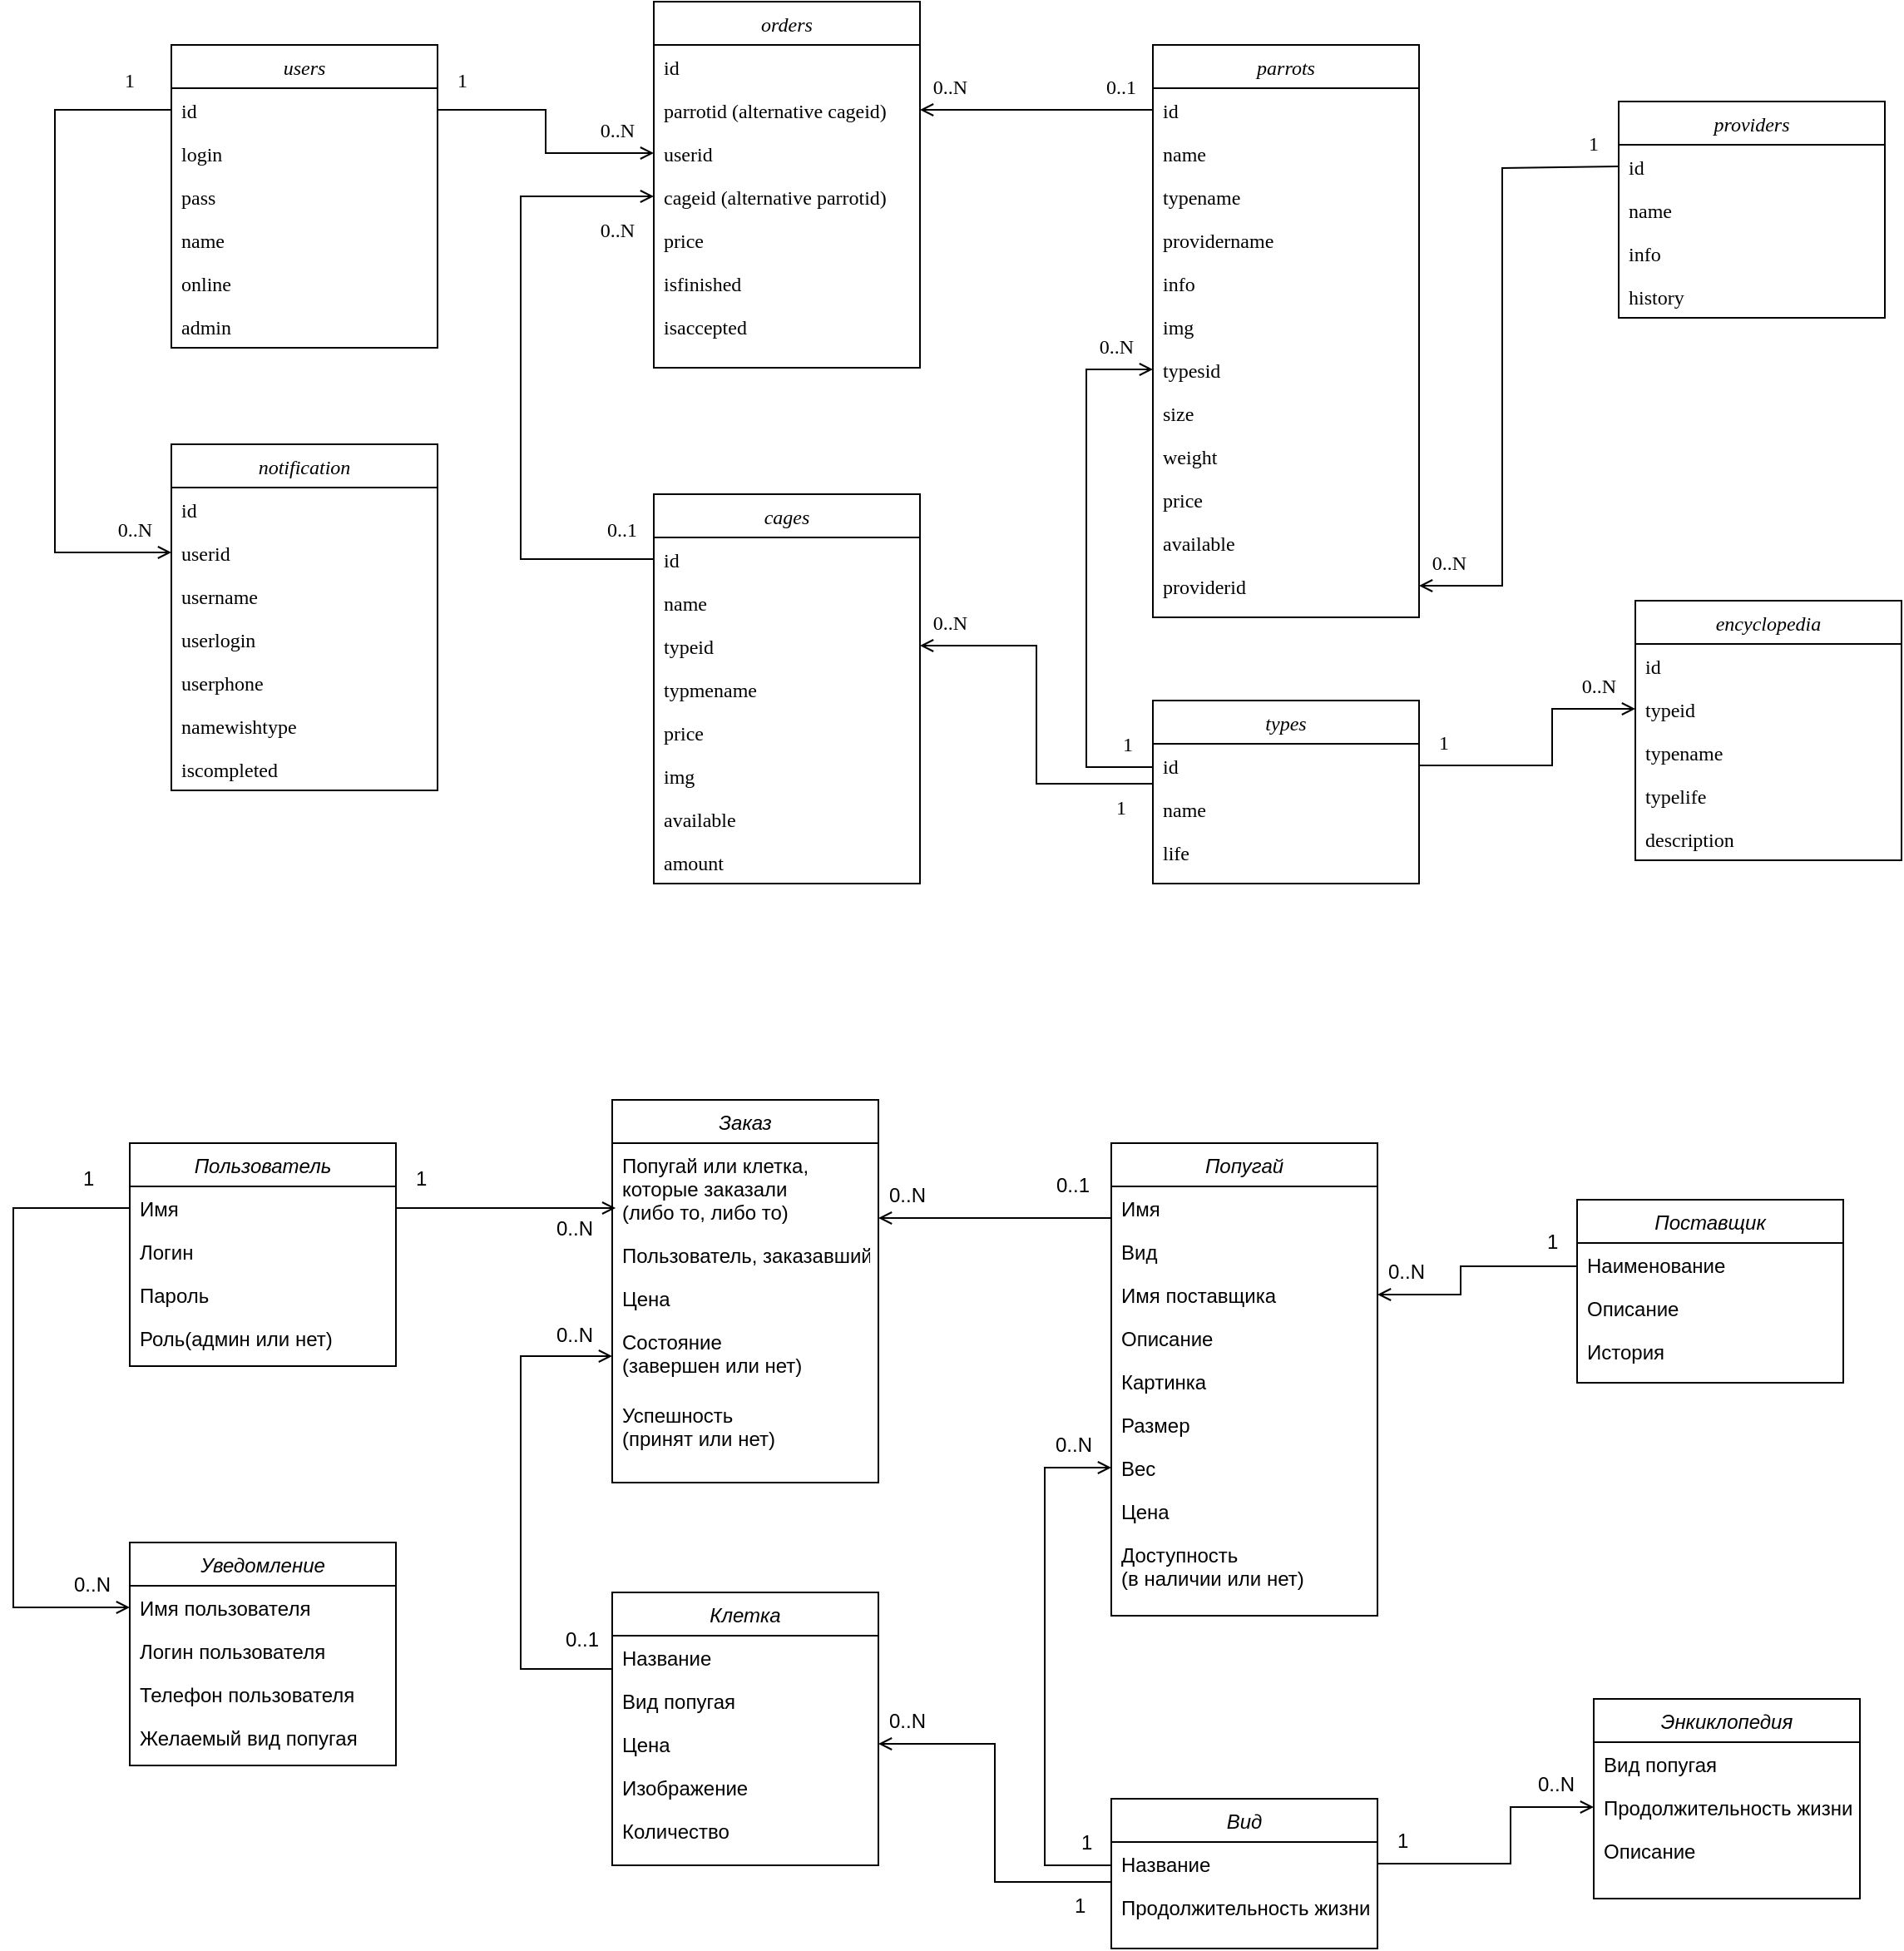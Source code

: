 <mxfile version="15.8.8" type="github">
  <diagram id="C5RBs43oDa-KdzZeNtuy" name="Page-1">
    <mxGraphModel dx="1673" dy="896" grid="0" gridSize="10" guides="1" tooltips="1" connect="1" arrows="1" fold="1" page="1" pageScale="1" pageWidth="1200" pageHeight="1600" background="none" math="0" shadow="0">
      <root>
        <mxCell id="WIyWlLk6GJQsqaUBKTNV-0" />
        <mxCell id="WIyWlLk6GJQsqaUBKTNV-1" parent="WIyWlLk6GJQsqaUBKTNV-0" />
        <mxCell id="zkfFHV4jXpPFQw0GAbJ--0" value="users" style="swimlane;fontStyle=2;align=center;verticalAlign=top;childLayout=stackLayout;horizontal=1;startSize=26;horizontalStack=0;resizeParent=1;resizeLast=0;collapsible=1;marginBottom=0;rounded=0;shadow=0;strokeWidth=1;fontFamily=GOST type A Regular;fontSource=https%3A%2F%2Fwebfonts.pro%2Flight-fonts%2F123-gost_type_a.html;" parent="WIyWlLk6GJQsqaUBKTNV-1" vertex="1">
          <mxGeometry x="140" y="116" width="160" height="182" as="geometry">
            <mxRectangle x="230" y="140" width="160" height="26" as="alternateBounds" />
          </mxGeometry>
        </mxCell>
        <mxCell id="zkfFHV4jXpPFQw0GAbJ--1" value="id" style="text;align=left;verticalAlign=top;spacingLeft=4;spacingRight=4;overflow=hidden;rotatable=0;points=[[0,0.5],[1,0.5]];portConstraint=eastwest;fontFamily=GOST type A Regular;fontSource=https%3A%2F%2Fwebfonts.pro%2Flight-fonts%2F123-gost_type_a.html;" parent="zkfFHV4jXpPFQw0GAbJ--0" vertex="1">
          <mxGeometry y="26" width="160" height="26" as="geometry" />
        </mxCell>
        <mxCell id="zkfFHV4jXpPFQw0GAbJ--2" value="login&#xa;" style="text;align=left;verticalAlign=top;spacingLeft=4;spacingRight=4;overflow=hidden;rotatable=0;points=[[0,0.5],[1,0.5]];portConstraint=eastwest;rounded=0;shadow=0;html=0;fontFamily=GOST type A Regular;fontSource=https%3A%2F%2Fwebfonts.pro%2Flight-fonts%2F123-gost_type_a.html;" parent="zkfFHV4jXpPFQw0GAbJ--0" vertex="1">
          <mxGeometry y="52" width="160" height="26" as="geometry" />
        </mxCell>
        <mxCell id="zkfFHV4jXpPFQw0GAbJ--3" value="pass" style="text;align=left;verticalAlign=top;spacingLeft=4;spacingRight=4;overflow=hidden;rotatable=0;points=[[0,0.5],[1,0.5]];portConstraint=eastwest;rounded=0;shadow=0;html=0;fontFamily=GOST type A Regular;fontSource=https%3A%2F%2Fwebfonts.pro%2Flight-fonts%2F123-gost_type_a.html;" parent="zkfFHV4jXpPFQw0GAbJ--0" vertex="1">
          <mxGeometry y="78" width="160" height="26" as="geometry" />
        </mxCell>
        <mxCell id="x8cH7TtN86eXFYDbmNAZ-0" value="name" style="text;align=left;verticalAlign=top;spacingLeft=4;spacingRight=4;overflow=hidden;rotatable=0;points=[[0,0.5],[1,0.5]];portConstraint=eastwest;rounded=0;shadow=0;html=0;fontFamily=GOST type A Regular;fontSource=https%3A%2F%2Fwebfonts.pro%2Flight-fonts%2F123-gost_type_a.html;" parent="zkfFHV4jXpPFQw0GAbJ--0" vertex="1">
          <mxGeometry y="104" width="160" height="26" as="geometry" />
        </mxCell>
        <mxCell id="x8cH7TtN86eXFYDbmNAZ-2" value="online" style="text;align=left;verticalAlign=top;spacingLeft=4;spacingRight=4;overflow=hidden;rotatable=0;points=[[0,0.5],[1,0.5]];portConstraint=eastwest;rounded=0;shadow=0;html=0;fontFamily=GOST type A Regular;fontSource=https%3A%2F%2Fwebfonts.pro%2Flight-fonts%2F123-gost_type_a.html;" parent="zkfFHV4jXpPFQw0GAbJ--0" vertex="1">
          <mxGeometry y="130" width="160" height="26" as="geometry" />
        </mxCell>
        <mxCell id="x8cH7TtN86eXFYDbmNAZ-4" value="admin" style="text;align=left;verticalAlign=top;spacingLeft=4;spacingRight=4;overflow=hidden;rotatable=0;points=[[0,0.5],[1,0.5]];portConstraint=eastwest;rounded=0;shadow=0;html=0;fontFamily=GOST type A Regular;fontSource=https%3A%2F%2Fwebfonts.pro%2Flight-fonts%2F123-gost_type_a.html;" parent="zkfFHV4jXpPFQw0GAbJ--0" vertex="1">
          <mxGeometry y="156" width="160" height="26" as="geometry" />
        </mxCell>
        <mxCell id="x8cH7TtN86eXFYDbmNAZ-5" value="notification" style="swimlane;fontStyle=2;align=center;verticalAlign=top;childLayout=stackLayout;horizontal=1;startSize=26;horizontalStack=0;resizeParent=1;resizeLast=0;collapsible=1;marginBottom=0;rounded=0;shadow=0;strokeWidth=1;fontFamily=GOST type A Regular;fontSource=https%3A%2F%2Fwebfonts.pro%2Flight-fonts%2F123-gost_type_a.html;" parent="WIyWlLk6GJQsqaUBKTNV-1" vertex="1">
          <mxGeometry x="140" y="356" width="160" height="208" as="geometry">
            <mxRectangle x="230" y="140" width="160" height="26" as="alternateBounds" />
          </mxGeometry>
        </mxCell>
        <mxCell id="x8cH7TtN86eXFYDbmNAZ-6" value="id" style="text;align=left;verticalAlign=top;spacingLeft=4;spacingRight=4;overflow=hidden;rotatable=0;points=[[0,0.5],[1,0.5]];portConstraint=eastwest;fontFamily=GOST type A Regular;fontSource=https%3A%2F%2Fwebfonts.pro%2Flight-fonts%2F123-gost_type_a.html;" parent="x8cH7TtN86eXFYDbmNAZ-5" vertex="1">
          <mxGeometry y="26" width="160" height="26" as="geometry" />
        </mxCell>
        <mxCell id="x8cH7TtN86eXFYDbmNAZ-7" value="userid" style="text;align=left;verticalAlign=top;spacingLeft=4;spacingRight=4;overflow=hidden;rotatable=0;points=[[0,0.5],[1,0.5]];portConstraint=eastwest;rounded=0;shadow=0;html=0;fontFamily=GOST type A Regular;fontSource=https%3A%2F%2Fwebfonts.pro%2Flight-fonts%2F123-gost_type_a.html;" parent="x8cH7TtN86eXFYDbmNAZ-5" vertex="1">
          <mxGeometry y="52" width="160" height="26" as="geometry" />
        </mxCell>
        <mxCell id="x8cH7TtN86eXFYDbmNAZ-8" value="username" style="text;align=left;verticalAlign=top;spacingLeft=4;spacingRight=4;overflow=hidden;rotatable=0;points=[[0,0.5],[1,0.5]];portConstraint=eastwest;rounded=0;shadow=0;html=0;fontFamily=GOST type A Regular;fontSource=https%3A%2F%2Fwebfonts.pro%2Flight-fonts%2F123-gost_type_a.html;" parent="x8cH7TtN86eXFYDbmNAZ-5" vertex="1">
          <mxGeometry y="78" width="160" height="26" as="geometry" />
        </mxCell>
        <mxCell id="x8cH7TtN86eXFYDbmNAZ-9" value="userlogin" style="text;align=left;verticalAlign=top;spacingLeft=4;spacingRight=4;overflow=hidden;rotatable=0;points=[[0,0.5],[1,0.5]];portConstraint=eastwest;rounded=0;shadow=0;html=0;fontFamily=GOST type A Regular;fontSource=https%3A%2F%2Fwebfonts.pro%2Flight-fonts%2F123-gost_type_a.html;" parent="x8cH7TtN86eXFYDbmNAZ-5" vertex="1">
          <mxGeometry y="104" width="160" height="26" as="geometry" />
        </mxCell>
        <mxCell id="x8cH7TtN86eXFYDbmNAZ-10" value="userphone" style="text;align=left;verticalAlign=top;spacingLeft=4;spacingRight=4;overflow=hidden;rotatable=0;points=[[0,0.5],[1,0.5]];portConstraint=eastwest;rounded=0;shadow=0;html=0;fontFamily=GOST type A Regular;fontSource=https%3A%2F%2Fwebfonts.pro%2Flight-fonts%2F123-gost_type_a.html;" parent="x8cH7TtN86eXFYDbmNAZ-5" vertex="1">
          <mxGeometry y="130" width="160" height="26" as="geometry" />
        </mxCell>
        <mxCell id="x8cH7TtN86eXFYDbmNAZ-11" value="namewishtype" style="text;align=left;verticalAlign=top;spacingLeft=4;spacingRight=4;overflow=hidden;rotatable=0;points=[[0,0.5],[1,0.5]];portConstraint=eastwest;rounded=0;shadow=0;html=0;fontFamily=GOST type A Regular;fontSource=https%3A%2F%2Fwebfonts.pro%2Flight-fonts%2F123-gost_type_a.html;" parent="x8cH7TtN86eXFYDbmNAZ-5" vertex="1">
          <mxGeometry y="156" width="160" height="26" as="geometry" />
        </mxCell>
        <mxCell id="x8cH7TtN86eXFYDbmNAZ-13" value="iscompleted" style="text;align=left;verticalAlign=top;spacingLeft=4;spacingRight=4;overflow=hidden;rotatable=0;points=[[0,0.5],[1,0.5]];portConstraint=eastwest;rounded=0;shadow=0;html=0;fontFamily=GOST type A Regular;fontSource=https%3A%2F%2Fwebfonts.pro%2Flight-fonts%2F123-gost_type_a.html;" parent="x8cH7TtN86eXFYDbmNAZ-5" vertex="1">
          <mxGeometry y="182" width="160" height="26" as="geometry" />
        </mxCell>
        <mxCell id="x8cH7TtN86eXFYDbmNAZ-14" value="" style="endArrow=open;shadow=0;strokeWidth=1;rounded=0;endFill=1;edgeStyle=elbowEdgeStyle;elbow=vertical;exitX=0;exitY=0.5;exitDx=0;exitDy=0;entryX=0;entryY=0.5;entryDx=0;entryDy=0;fontFamily=GOST type A Regular;fontSource=https%3A%2F%2Fwebfonts.pro%2Flight-fonts%2F123-gost_type_a.html;" parent="WIyWlLk6GJQsqaUBKTNV-1" source="zkfFHV4jXpPFQw0GAbJ--1" target="x8cH7TtN86eXFYDbmNAZ-7" edge="1">
          <mxGeometry x="0.5" y="41" relative="1" as="geometry">
            <mxPoint x="310" y="217" as="sourcePoint" />
            <mxPoint x="438" y="217" as="targetPoint" />
            <mxPoint x="-40" y="32" as="offset" />
            <Array as="points">
              <mxPoint x="70" y="286" />
            </Array>
          </mxGeometry>
        </mxCell>
        <mxCell id="x8cH7TtN86eXFYDbmNAZ-15" value="1" style="resizable=0;align=left;verticalAlign=bottom;labelBackgroundColor=none;fontSize=12;fontFamily=GOST type A Regular;fontSource=https%3A%2F%2Fwebfonts.pro%2Flight-fonts%2F123-gost_type_a.html;" parent="x8cH7TtN86eXFYDbmNAZ-14" connectable="0" vertex="1">
          <mxGeometry x="-1" relative="1" as="geometry">
            <mxPoint x="-30" y="-9" as="offset" />
          </mxGeometry>
        </mxCell>
        <mxCell id="x8cH7TtN86eXFYDbmNAZ-16" value="0..N" style="resizable=0;align=right;verticalAlign=bottom;labelBackgroundColor=none;fontSize=12;fontFamily=GOST type A Regular;fontSource=https%3A%2F%2Fwebfonts.pro%2Flight-fonts%2F123-gost_type_a.html;" parent="x8cH7TtN86eXFYDbmNAZ-14" connectable="0" vertex="1">
          <mxGeometry x="1" relative="1" as="geometry">
            <mxPoint x="-10" y="-5" as="offset" />
          </mxGeometry>
        </mxCell>
        <mxCell id="x8cH7TtN86eXFYDbmNAZ-25" value="orders" style="swimlane;fontStyle=2;align=center;verticalAlign=top;childLayout=stackLayout;horizontal=1;startSize=26;horizontalStack=0;resizeParent=1;resizeLast=0;collapsible=1;marginBottom=0;rounded=0;shadow=0;strokeWidth=1;fontFamily=GOST type A Regular;fontSource=https%3A%2F%2Fwebfonts.pro%2Flight-fonts%2F123-gost_type_a.html;" parent="WIyWlLk6GJQsqaUBKTNV-1" vertex="1">
          <mxGeometry x="430" y="90" width="160" height="220" as="geometry">
            <mxRectangle x="230" y="140" width="160" height="26" as="alternateBounds" />
          </mxGeometry>
        </mxCell>
        <mxCell id="x8cH7TtN86eXFYDbmNAZ-26" value="id" style="text;align=left;verticalAlign=top;spacingLeft=4;spacingRight=4;overflow=hidden;rotatable=0;points=[[0,0.5],[1,0.5]];portConstraint=eastwest;fontFamily=GOST type A Regular;fontSource=https%3A%2F%2Fwebfonts.pro%2Flight-fonts%2F123-gost_type_a.html;" parent="x8cH7TtN86eXFYDbmNAZ-25" vertex="1">
          <mxGeometry y="26" width="160" height="26" as="geometry" />
        </mxCell>
        <mxCell id="x8cH7TtN86eXFYDbmNAZ-27" value="parrotid (alternative cageid)" style="text;align=left;verticalAlign=top;spacingLeft=4;spacingRight=4;overflow=hidden;rotatable=0;points=[[0,0.5],[1,0.5]];portConstraint=eastwest;rounded=0;shadow=0;html=0;fontFamily=GOST type A Regular;fontSource=https%3A%2F%2Fwebfonts.pro%2Flight-fonts%2F123-gost_type_a.html;" parent="x8cH7TtN86eXFYDbmNAZ-25" vertex="1">
          <mxGeometry y="52" width="160" height="26" as="geometry" />
        </mxCell>
        <mxCell id="x8cH7TtN86eXFYDbmNAZ-28" value="userid " style="text;align=left;verticalAlign=top;spacingLeft=4;spacingRight=4;overflow=hidden;rotatable=0;points=[[0,0.5],[1,0.5]];portConstraint=eastwest;rounded=0;shadow=0;html=0;fontFamily=GOST type A Regular;fontSource=https%3A%2F%2Fwebfonts.pro%2Flight-fonts%2F123-gost_type_a.html;" parent="x8cH7TtN86eXFYDbmNAZ-25" vertex="1">
          <mxGeometry y="78" width="160" height="26" as="geometry" />
        </mxCell>
        <mxCell id="x8cH7TtN86eXFYDbmNAZ-29" value="cageid (alternative parrotid)" style="text;align=left;verticalAlign=top;spacingLeft=4;spacingRight=4;overflow=hidden;rotatable=0;points=[[0,0.5],[1,0.5]];portConstraint=eastwest;rounded=0;shadow=0;html=0;fontFamily=GOST type A Regular;fontSource=https%3A%2F%2Fwebfonts.pro%2Flight-fonts%2F123-gost_type_a.html;" parent="x8cH7TtN86eXFYDbmNAZ-25" vertex="1">
          <mxGeometry y="104" width="160" height="26" as="geometry" />
        </mxCell>
        <mxCell id="x8cH7TtN86eXFYDbmNAZ-30" value="price " style="text;align=left;verticalAlign=top;spacingLeft=4;spacingRight=4;overflow=hidden;rotatable=0;points=[[0,0.5],[1,0.5]];portConstraint=eastwest;rounded=0;shadow=0;html=0;fontFamily=GOST type A Regular;fontSource=https%3A%2F%2Fwebfonts.pro%2Flight-fonts%2F123-gost_type_a.html;" parent="x8cH7TtN86eXFYDbmNAZ-25" vertex="1">
          <mxGeometry y="130" width="160" height="26" as="geometry" />
        </mxCell>
        <mxCell id="x8cH7TtN86eXFYDbmNAZ-32" value="isfinished" style="text;align=left;verticalAlign=top;spacingLeft=4;spacingRight=4;overflow=hidden;rotatable=0;points=[[0,0.5],[1,0.5]];portConstraint=eastwest;rounded=0;shadow=0;html=0;fontFamily=GOST type A Regular;fontSource=https%3A%2F%2Fwebfonts.pro%2Flight-fonts%2F123-gost_type_a.html;" parent="x8cH7TtN86eXFYDbmNAZ-25" vertex="1">
          <mxGeometry y="156" width="160" height="26" as="geometry" />
        </mxCell>
        <mxCell id="x8cH7TtN86eXFYDbmNAZ-35" value="isaccepted" style="text;align=left;verticalAlign=top;spacingLeft=4;spacingRight=4;overflow=hidden;rotatable=0;points=[[0,0.5],[1,0.5]];portConstraint=eastwest;rounded=0;shadow=0;html=0;fontFamily=GOST type A Regular;fontSource=https%3A%2F%2Fwebfonts.pro%2Flight-fonts%2F123-gost_type_a.html;" parent="x8cH7TtN86eXFYDbmNAZ-25" vertex="1">
          <mxGeometry y="182" width="160" height="26" as="geometry" />
        </mxCell>
        <mxCell id="x8cH7TtN86eXFYDbmNAZ-39" value="" style="endArrow=open;shadow=0;strokeWidth=1;rounded=0;endFill=1;edgeStyle=elbowEdgeStyle;elbow=vertical;exitX=1;exitY=0.5;exitDx=0;exitDy=0;entryX=0;entryY=0.5;entryDx=0;entryDy=0;fontFamily=GOST type A Regular;fontSource=https%3A%2F%2Fwebfonts.pro%2Flight-fonts%2F123-gost_type_a.html;" parent="WIyWlLk6GJQsqaUBKTNV-1" source="zkfFHV4jXpPFQw0GAbJ--1" target="x8cH7TtN86eXFYDbmNAZ-28" edge="1">
          <mxGeometry x="0.5" y="41" relative="1" as="geometry">
            <mxPoint x="310" y="165" as="sourcePoint" />
            <mxPoint x="390" y="217" as="targetPoint" />
            <mxPoint x="-40" y="32" as="offset" />
            <Array as="points" />
          </mxGeometry>
        </mxCell>
        <mxCell id="x8cH7TtN86eXFYDbmNAZ-40" value="1" style="resizable=0;align=left;verticalAlign=bottom;labelBackgroundColor=none;fontSize=12;fontFamily=GOST type A Regular;fontSource=https%3A%2F%2Fwebfonts.pro%2Flight-fonts%2F123-gost_type_a.html;" parent="x8cH7TtN86eXFYDbmNAZ-39" connectable="0" vertex="1">
          <mxGeometry x="-1" relative="1" as="geometry">
            <mxPoint x="10" y="-9" as="offset" />
          </mxGeometry>
        </mxCell>
        <mxCell id="x8cH7TtN86eXFYDbmNAZ-43" value="0..N" style="resizable=0;align=right;verticalAlign=bottom;labelBackgroundColor=none;fontSize=12;fontFamily=GOST type A Regular;fontSource=https%3A%2F%2Fwebfonts.pro%2Flight-fonts%2F123-gost_type_a.html;" parent="WIyWlLk6GJQsqaUBKTNV-1" connectable="0" vertex="1">
          <mxGeometry x="420" y="176" as="geometry" />
        </mxCell>
        <mxCell id="x8cH7TtN86eXFYDbmNAZ-44" value="cages" style="swimlane;fontStyle=2;align=center;verticalAlign=top;childLayout=stackLayout;horizontal=1;startSize=26;horizontalStack=0;resizeParent=1;resizeLast=0;collapsible=1;marginBottom=0;rounded=0;shadow=0;strokeWidth=1;fontFamily=GOST type A Regular;fontSource=https%3A%2F%2Fwebfonts.pro%2Flight-fonts%2F123-gost_type_a.html;" parent="WIyWlLk6GJQsqaUBKTNV-1" vertex="1">
          <mxGeometry x="430" y="386" width="160" height="234" as="geometry">
            <mxRectangle x="230" y="140" width="160" height="26" as="alternateBounds" />
          </mxGeometry>
        </mxCell>
        <mxCell id="x8cH7TtN86eXFYDbmNAZ-45" value="id" style="text;align=left;verticalAlign=top;spacingLeft=4;spacingRight=4;overflow=hidden;rotatable=0;points=[[0,0.5],[1,0.5]];portConstraint=eastwest;fontFamily=GOST type A Regular;fontSource=https%3A%2F%2Fwebfonts.pro%2Flight-fonts%2F123-gost_type_a.html;" parent="x8cH7TtN86eXFYDbmNAZ-44" vertex="1">
          <mxGeometry y="26" width="160" height="26" as="geometry" />
        </mxCell>
        <mxCell id="x8cH7TtN86eXFYDbmNAZ-46" value="name" style="text;align=left;verticalAlign=top;spacingLeft=4;spacingRight=4;overflow=hidden;rotatable=0;points=[[0,0.5],[1,0.5]];portConstraint=eastwest;rounded=0;shadow=0;html=0;fontFamily=GOST type A Regular;fontSource=https%3A%2F%2Fwebfonts.pro%2Flight-fonts%2F123-gost_type_a.html;" parent="x8cH7TtN86eXFYDbmNAZ-44" vertex="1">
          <mxGeometry y="52" width="160" height="26" as="geometry" />
        </mxCell>
        <mxCell id="x8cH7TtN86eXFYDbmNAZ-47" value="typeid" style="text;align=left;verticalAlign=top;spacingLeft=4;spacingRight=4;overflow=hidden;rotatable=0;points=[[0,0.5],[1,0.5]];portConstraint=eastwest;rounded=0;shadow=0;html=0;fontFamily=GOST type A Regular;fontSource=https%3A%2F%2Fwebfonts.pro%2Flight-fonts%2F123-gost_type_a.html;" parent="x8cH7TtN86eXFYDbmNAZ-44" vertex="1">
          <mxGeometry y="78" width="160" height="26" as="geometry" />
        </mxCell>
        <mxCell id="x8cH7TtN86eXFYDbmNAZ-48" value="typmename" style="text;align=left;verticalAlign=top;spacingLeft=4;spacingRight=4;overflow=hidden;rotatable=0;points=[[0,0.5],[1,0.5]];portConstraint=eastwest;rounded=0;shadow=0;html=0;fontFamily=GOST type A Regular;fontSource=https%3A%2F%2Fwebfonts.pro%2Flight-fonts%2F123-gost_type_a.html;" parent="x8cH7TtN86eXFYDbmNAZ-44" vertex="1">
          <mxGeometry y="104" width="160" height="26" as="geometry" />
        </mxCell>
        <mxCell id="x8cH7TtN86eXFYDbmNAZ-49" value="price" style="text;align=left;verticalAlign=top;spacingLeft=4;spacingRight=4;overflow=hidden;rotatable=0;points=[[0,0.5],[1,0.5]];portConstraint=eastwest;rounded=0;shadow=0;html=0;fontFamily=GOST type A Regular;fontSource=https%3A%2F%2Fwebfonts.pro%2Flight-fonts%2F123-gost_type_a.html;" parent="x8cH7TtN86eXFYDbmNAZ-44" vertex="1">
          <mxGeometry y="130" width="160" height="26" as="geometry" />
        </mxCell>
        <mxCell id="x8cH7TtN86eXFYDbmNAZ-50" value="img" style="text;align=left;verticalAlign=top;spacingLeft=4;spacingRight=4;overflow=hidden;rotatable=0;points=[[0,0.5],[1,0.5]];portConstraint=eastwest;rounded=0;shadow=0;html=0;fontFamily=GOST type A Regular;fontSource=https%3A%2F%2Fwebfonts.pro%2Flight-fonts%2F123-gost_type_a.html;" parent="x8cH7TtN86eXFYDbmNAZ-44" vertex="1">
          <mxGeometry y="156" width="160" height="26" as="geometry" />
        </mxCell>
        <mxCell id="x8cH7TtN86eXFYDbmNAZ-51" value="available" style="text;align=left;verticalAlign=top;spacingLeft=4;spacingRight=4;overflow=hidden;rotatable=0;points=[[0,0.5],[1,0.5]];portConstraint=eastwest;rounded=0;shadow=0;html=0;fontFamily=GOST type A Regular;fontSource=https%3A%2F%2Fwebfonts.pro%2Flight-fonts%2F123-gost_type_a.html;" parent="x8cH7TtN86eXFYDbmNAZ-44" vertex="1">
          <mxGeometry y="182" width="160" height="26" as="geometry" />
        </mxCell>
        <mxCell id="x8cH7TtN86eXFYDbmNAZ-54" value="amount" style="text;align=left;verticalAlign=top;spacingLeft=4;spacingRight=4;overflow=hidden;rotatable=0;points=[[0,0.5],[1,0.5]];portConstraint=eastwest;rounded=0;shadow=0;html=0;fontFamily=GOST type A Regular;fontSource=https%3A%2F%2Fwebfonts.pro%2Flight-fonts%2F123-gost_type_a.html;" parent="x8cH7TtN86eXFYDbmNAZ-44" vertex="1">
          <mxGeometry y="208" width="160" height="26" as="geometry" />
        </mxCell>
        <mxCell id="x8cH7TtN86eXFYDbmNAZ-57" value="" style="endArrow=open;shadow=0;strokeWidth=1;rounded=0;endFill=1;edgeStyle=elbowEdgeStyle;elbow=vertical;exitX=0;exitY=0.5;exitDx=0;exitDy=0;entryX=0;entryY=0.5;entryDx=0;entryDy=0;fontFamily=GOST type A Regular;fontSource=https%3A%2F%2Fwebfonts.pro%2Flight-fonts%2F123-gost_type_a.html;" parent="WIyWlLk6GJQsqaUBKTNV-1" source="x8cH7TtN86eXFYDbmNAZ-45" target="x8cH7TtN86eXFYDbmNAZ-29" edge="1">
          <mxGeometry x="0.5" y="41" relative="1" as="geometry">
            <mxPoint x="380" y="236" as="sourcePoint" />
            <mxPoint x="380" y="502" as="targetPoint" />
            <mxPoint x="-40" y="32" as="offset" />
            <Array as="points">
              <mxPoint x="350" y="316" />
            </Array>
          </mxGeometry>
        </mxCell>
        <mxCell id="x8cH7TtN86eXFYDbmNAZ-58" value="0..1" style="resizable=0;align=left;verticalAlign=bottom;labelBackgroundColor=none;fontSize=12;fontFamily=GOST type A Regular;fontSource=https%3A%2F%2Fwebfonts.pro%2Flight-fonts%2F123-gost_type_a.html;" parent="x8cH7TtN86eXFYDbmNAZ-57" connectable="0" vertex="1">
          <mxGeometry x="-1" relative="1" as="geometry">
            <mxPoint x="-30" y="-9" as="offset" />
          </mxGeometry>
        </mxCell>
        <mxCell id="x8cH7TtN86eXFYDbmNAZ-59" value="0..N" style="resizable=0;align=right;verticalAlign=bottom;labelBackgroundColor=none;fontSize=12;fontFamily=GOST type A Regular;fontSource=https%3A%2F%2Fwebfonts.pro%2Flight-fonts%2F123-gost_type_a.html;" parent="x8cH7TtN86eXFYDbmNAZ-57" connectable="0" vertex="1">
          <mxGeometry x="1" relative="1" as="geometry">
            <mxPoint x="-10" y="29" as="offset" />
          </mxGeometry>
        </mxCell>
        <mxCell id="x8cH7TtN86eXFYDbmNAZ-61" value="parrots" style="swimlane;fontStyle=2;align=center;verticalAlign=top;childLayout=stackLayout;horizontal=1;startSize=26;horizontalStack=0;resizeParent=1;resizeLast=0;collapsible=1;marginBottom=0;rounded=0;shadow=0;strokeWidth=1;fontFamily=GOST type A Regular;fontSource=https%3A%2F%2Fwebfonts.pro%2Flight-fonts%2F123-gost_type_a.html;" parent="WIyWlLk6GJQsqaUBKTNV-1" vertex="1">
          <mxGeometry x="730" y="116" width="160" height="344" as="geometry">
            <mxRectangle x="230" y="140" width="160" height="26" as="alternateBounds" />
          </mxGeometry>
        </mxCell>
        <mxCell id="x8cH7TtN86eXFYDbmNAZ-62" value="id" style="text;align=left;verticalAlign=top;spacingLeft=4;spacingRight=4;overflow=hidden;rotatable=0;points=[[0,0.5],[1,0.5]];portConstraint=eastwest;fontFamily=GOST type A Regular;fontSource=https%3A%2F%2Fwebfonts.pro%2Flight-fonts%2F123-gost_type_a.html;" parent="x8cH7TtN86eXFYDbmNAZ-61" vertex="1">
          <mxGeometry y="26" width="160" height="26" as="geometry" />
        </mxCell>
        <mxCell id="x8cH7TtN86eXFYDbmNAZ-63" value="name" style="text;align=left;verticalAlign=top;spacingLeft=4;spacingRight=4;overflow=hidden;rotatable=0;points=[[0,0.5],[1,0.5]];portConstraint=eastwest;rounded=0;shadow=0;html=0;fontFamily=GOST type A Regular;fontSource=https%3A%2F%2Fwebfonts.pro%2Flight-fonts%2F123-gost_type_a.html;" parent="x8cH7TtN86eXFYDbmNAZ-61" vertex="1">
          <mxGeometry y="52" width="160" height="26" as="geometry" />
        </mxCell>
        <mxCell id="x8cH7TtN86eXFYDbmNAZ-64" value="typename" style="text;align=left;verticalAlign=top;spacingLeft=4;spacingRight=4;overflow=hidden;rotatable=0;points=[[0,0.5],[1,0.5]];portConstraint=eastwest;rounded=0;shadow=0;html=0;fontFamily=GOST type A Regular;fontSource=https%3A%2F%2Fwebfonts.pro%2Flight-fonts%2F123-gost_type_a.html;" parent="x8cH7TtN86eXFYDbmNAZ-61" vertex="1">
          <mxGeometry y="78" width="160" height="26" as="geometry" />
        </mxCell>
        <mxCell id="x8cH7TtN86eXFYDbmNAZ-65" value="providername" style="text;align=left;verticalAlign=top;spacingLeft=4;spacingRight=4;overflow=hidden;rotatable=0;points=[[0,0.5],[1,0.5]];portConstraint=eastwest;rounded=0;shadow=0;html=0;fontFamily=GOST type A Regular;fontSource=https%3A%2F%2Fwebfonts.pro%2Flight-fonts%2F123-gost_type_a.html;" parent="x8cH7TtN86eXFYDbmNAZ-61" vertex="1">
          <mxGeometry y="104" width="160" height="26" as="geometry" />
        </mxCell>
        <mxCell id="x8cH7TtN86eXFYDbmNAZ-66" value="info" style="text;align=left;verticalAlign=top;spacingLeft=4;spacingRight=4;overflow=hidden;rotatable=0;points=[[0,0.5],[1,0.5]];portConstraint=eastwest;rounded=0;shadow=0;html=0;fontFamily=GOST type A Regular;fontSource=https%3A%2F%2Fwebfonts.pro%2Flight-fonts%2F123-gost_type_a.html;" parent="x8cH7TtN86eXFYDbmNAZ-61" vertex="1">
          <mxGeometry y="130" width="160" height="26" as="geometry" />
        </mxCell>
        <mxCell id="x8cH7TtN86eXFYDbmNAZ-67" value="img" style="text;align=left;verticalAlign=top;spacingLeft=4;spacingRight=4;overflow=hidden;rotatable=0;points=[[0,0.5],[1,0.5]];portConstraint=eastwest;rounded=0;shadow=0;html=0;fontFamily=GOST type A Regular;fontSource=https%3A%2F%2Fwebfonts.pro%2Flight-fonts%2F123-gost_type_a.html;" parent="x8cH7TtN86eXFYDbmNAZ-61" vertex="1">
          <mxGeometry y="156" width="160" height="26" as="geometry" />
        </mxCell>
        <mxCell id="x8cH7TtN86eXFYDbmNAZ-68" value="typesid" style="text;align=left;verticalAlign=top;spacingLeft=4;spacingRight=4;overflow=hidden;rotatable=0;points=[[0,0.5],[1,0.5]];portConstraint=eastwest;rounded=0;shadow=0;html=0;fontFamily=GOST type A Regular;fontSource=https%3A%2F%2Fwebfonts.pro%2Flight-fonts%2F123-gost_type_a.html;" parent="x8cH7TtN86eXFYDbmNAZ-61" vertex="1">
          <mxGeometry y="182" width="160" height="26" as="geometry" />
        </mxCell>
        <mxCell id="x8cH7TtN86eXFYDbmNAZ-69" value="size" style="text;align=left;verticalAlign=top;spacingLeft=4;spacingRight=4;overflow=hidden;rotatable=0;points=[[0,0.5],[1,0.5]];portConstraint=eastwest;rounded=0;shadow=0;html=0;fontFamily=GOST type A Regular;fontSource=https%3A%2F%2Fwebfonts.pro%2Flight-fonts%2F123-gost_type_a.html;" parent="x8cH7TtN86eXFYDbmNAZ-61" vertex="1">
          <mxGeometry y="208" width="160" height="26" as="geometry" />
        </mxCell>
        <mxCell id="x8cH7TtN86eXFYDbmNAZ-70" value="weight" style="text;align=left;verticalAlign=top;spacingLeft=4;spacingRight=4;overflow=hidden;rotatable=0;points=[[0,0.5],[1,0.5]];portConstraint=eastwest;rounded=0;shadow=0;html=0;fontFamily=GOST type A Regular;fontSource=https%3A%2F%2Fwebfonts.pro%2Flight-fonts%2F123-gost_type_a.html;" parent="x8cH7TtN86eXFYDbmNAZ-61" vertex="1">
          <mxGeometry y="234" width="160" height="26" as="geometry" />
        </mxCell>
        <mxCell id="x8cH7TtN86eXFYDbmNAZ-71" value="price" style="text;align=left;verticalAlign=top;spacingLeft=4;spacingRight=4;overflow=hidden;rotatable=0;points=[[0,0.5],[1,0.5]];portConstraint=eastwest;rounded=0;shadow=0;html=0;fontFamily=GOST type A Regular;fontSource=https%3A%2F%2Fwebfonts.pro%2Flight-fonts%2F123-gost_type_a.html;" parent="x8cH7TtN86eXFYDbmNAZ-61" vertex="1">
          <mxGeometry y="260" width="160" height="26" as="geometry" />
        </mxCell>
        <mxCell id="x8cH7TtN86eXFYDbmNAZ-73" value="available" style="text;align=left;verticalAlign=top;spacingLeft=4;spacingRight=4;overflow=hidden;rotatable=0;points=[[0,0.5],[1,0.5]];portConstraint=eastwest;rounded=0;shadow=0;html=0;fontFamily=GOST type A Regular;fontSource=https%3A%2F%2Fwebfonts.pro%2Flight-fonts%2F123-gost_type_a.html;" parent="x8cH7TtN86eXFYDbmNAZ-61" vertex="1">
          <mxGeometry y="286" width="160" height="26" as="geometry" />
        </mxCell>
        <mxCell id="x8cH7TtN86eXFYDbmNAZ-74" value="providerid" style="text;align=left;verticalAlign=top;spacingLeft=4;spacingRight=4;overflow=hidden;rotatable=0;points=[[0,0.5],[1,0.5]];portConstraint=eastwest;rounded=0;shadow=0;html=0;fontFamily=GOST type A Regular;fontSource=https%3A%2F%2Fwebfonts.pro%2Flight-fonts%2F123-gost_type_a.html;" parent="x8cH7TtN86eXFYDbmNAZ-61" vertex="1">
          <mxGeometry y="312" width="160" height="26" as="geometry" />
        </mxCell>
        <mxCell id="x8cH7TtN86eXFYDbmNAZ-79" value="" style="endArrow=open;shadow=0;strokeWidth=1;rounded=0;endFill=1;edgeStyle=elbowEdgeStyle;elbow=vertical;exitX=0;exitY=0.5;exitDx=0;exitDy=0;entryX=1;entryY=0.5;entryDx=0;entryDy=0;fontFamily=GOST type A Regular;fontSource=https%3A%2F%2Fwebfonts.pro%2Flight-fonts%2F123-gost_type_a.html;" parent="WIyWlLk6GJQsqaUBKTNV-1" source="x8cH7TtN86eXFYDbmNAZ-62" target="x8cH7TtN86eXFYDbmNAZ-27" edge="1">
          <mxGeometry x="0.5" y="41" relative="1" as="geometry">
            <mxPoint x="660" y="230" as="sourcePoint" />
            <mxPoint x="660" y="496" as="targetPoint" />
            <mxPoint x="-40" y="32" as="offset" />
            <Array as="points">
              <mxPoint x="710" y="155" />
            </Array>
          </mxGeometry>
        </mxCell>
        <mxCell id="x8cH7TtN86eXFYDbmNAZ-80" value="0..1" style="resizable=0;align=left;verticalAlign=bottom;labelBackgroundColor=none;fontSize=12;fontFamily=GOST type A Regular;fontSource=https%3A%2F%2Fwebfonts.pro%2Flight-fonts%2F123-gost_type_a.html;" parent="x8cH7TtN86eXFYDbmNAZ-79" connectable="0" vertex="1">
          <mxGeometry x="-1" relative="1" as="geometry">
            <mxPoint x="-30" y="-5" as="offset" />
          </mxGeometry>
        </mxCell>
        <mxCell id="x8cH7TtN86eXFYDbmNAZ-81" value="0..N" style="resizable=0;align=right;verticalAlign=bottom;labelBackgroundColor=none;fontSize=12;fontFamily=GOST type A Regular;fontSource=https%3A%2F%2Fwebfonts.pro%2Flight-fonts%2F123-gost_type_a.html;" parent="x8cH7TtN86eXFYDbmNAZ-79" connectable="0" vertex="1">
          <mxGeometry x="1" relative="1" as="geometry">
            <mxPoint x="30" y="-5" as="offset" />
          </mxGeometry>
        </mxCell>
        <mxCell id="x8cH7TtN86eXFYDbmNAZ-82" value="types" style="swimlane;fontStyle=2;align=center;verticalAlign=top;childLayout=stackLayout;horizontal=1;startSize=26;horizontalStack=0;resizeParent=1;resizeLast=0;collapsible=1;marginBottom=0;rounded=0;shadow=0;strokeWidth=1;fontFamily=GOST type A Regular;fontSource=https%3A%2F%2Fwebfonts.pro%2Flight-fonts%2F123-gost_type_a.html;" parent="WIyWlLk6GJQsqaUBKTNV-1" vertex="1">
          <mxGeometry x="730" y="510" width="160" height="110" as="geometry">
            <mxRectangle x="230" y="140" width="160" height="26" as="alternateBounds" />
          </mxGeometry>
        </mxCell>
        <mxCell id="x8cH7TtN86eXFYDbmNAZ-83" value="id" style="text;align=left;verticalAlign=top;spacingLeft=4;spacingRight=4;overflow=hidden;rotatable=0;points=[[0,0.5],[1,0.5]];portConstraint=eastwest;fontFamily=GOST type A Regular;fontSource=https%3A%2F%2Fwebfonts.pro%2Flight-fonts%2F123-gost_type_a.html;" parent="x8cH7TtN86eXFYDbmNAZ-82" vertex="1">
          <mxGeometry y="26" width="160" height="26" as="geometry" />
        </mxCell>
        <mxCell id="x8cH7TtN86eXFYDbmNAZ-84" value="name" style="text;align=left;verticalAlign=top;spacingLeft=4;spacingRight=4;overflow=hidden;rotatable=0;points=[[0,0.5],[1,0.5]];portConstraint=eastwest;rounded=0;shadow=0;html=0;fontFamily=GOST type A Regular;fontSource=https%3A%2F%2Fwebfonts.pro%2Flight-fonts%2F123-gost_type_a.html;" parent="x8cH7TtN86eXFYDbmNAZ-82" vertex="1">
          <mxGeometry y="52" width="160" height="26" as="geometry" />
        </mxCell>
        <mxCell id="x8cH7TtN86eXFYDbmNAZ-85" value="life" style="text;align=left;verticalAlign=top;spacingLeft=4;spacingRight=4;overflow=hidden;rotatable=0;points=[[0,0.5],[1,0.5]];portConstraint=eastwest;rounded=0;shadow=0;html=0;fontFamily=GOST type A Regular;fontSource=https%3A%2F%2Fwebfonts.pro%2Flight-fonts%2F123-gost_type_a.html;" parent="x8cH7TtN86eXFYDbmNAZ-82" vertex="1">
          <mxGeometry y="78" width="160" height="26" as="geometry" />
        </mxCell>
        <mxCell id="x8cH7TtN86eXFYDbmNAZ-91" value="" style="endArrow=open;shadow=0;strokeWidth=1;rounded=0;endFill=1;elbow=vertical;exitX=0;exitY=0.5;exitDx=0;exitDy=0;entryX=1;entryY=0.5;entryDx=0;entryDy=0;edgeStyle=orthogonalEdgeStyle;fontFamily=GOST type A Regular;fontSource=https%3A%2F%2Fwebfonts.pro%2Flight-fonts%2F123-gost_type_a.html;" parent="WIyWlLk6GJQsqaUBKTNV-1" source="x8cH7TtN86eXFYDbmNAZ-83" target="x8cH7TtN86eXFYDbmNAZ-47" edge="1">
          <mxGeometry x="0.5" y="41" relative="1" as="geometry">
            <mxPoint x="700" y="550" as="sourcePoint" />
            <mxPoint x="560" y="550" as="targetPoint" />
            <mxPoint x="-40" y="32" as="offset" />
            <Array as="points">
              <mxPoint x="730" y="560" />
              <mxPoint x="660" y="560" />
              <mxPoint x="660" y="477" />
            </Array>
          </mxGeometry>
        </mxCell>
        <mxCell id="x8cH7TtN86eXFYDbmNAZ-93" value="0..N" style="resizable=0;align=right;verticalAlign=bottom;labelBackgroundColor=none;fontSize=12;fontFamily=GOST type A Regular;fontSource=https%3A%2F%2Fwebfonts.pro%2Flight-fonts%2F123-gost_type_a.html;" parent="x8cH7TtN86eXFYDbmNAZ-91" connectable="0" vertex="1">
          <mxGeometry x="1" relative="1" as="geometry">
            <mxPoint x="30" y="-5" as="offset" />
          </mxGeometry>
        </mxCell>
        <mxCell id="x8cH7TtN86eXFYDbmNAZ-94" value="" style="endArrow=open;shadow=0;strokeWidth=1;rounded=0;endFill=1;elbow=vertical;entryX=0;entryY=0.5;entryDx=0;entryDy=0;edgeStyle=orthogonalEdgeStyle;fontFamily=GOST type A Regular;fontSource=https%3A%2F%2Fwebfonts.pro%2Flight-fonts%2F123-gost_type_a.html;" parent="WIyWlLk6GJQsqaUBKTNV-1" target="x8cH7TtN86eXFYDbmNAZ-68" edge="1">
          <mxGeometry x="0.5" y="41" relative="1" as="geometry">
            <mxPoint x="730" y="550" as="sourcePoint" />
            <mxPoint x="600" y="487" as="targetPoint" />
            <mxPoint x="-40" y="32" as="offset" />
            <Array as="points">
              <mxPoint x="730" y="550" />
              <mxPoint x="690" y="550" />
              <mxPoint x="690" y="311" />
            </Array>
          </mxGeometry>
        </mxCell>
        <mxCell id="x8cH7TtN86eXFYDbmNAZ-95" value="1" style="resizable=0;align=left;verticalAlign=bottom;labelBackgroundColor=none;fontSize=12;fontFamily=GOST type A Regular;fontSource=https%3A%2F%2Fwebfonts.pro%2Flight-fonts%2F123-gost_type_a.html;" parent="x8cH7TtN86eXFYDbmNAZ-94" connectable="0" vertex="1">
          <mxGeometry x="-1" relative="1" as="geometry">
            <mxPoint x="-20" y="-5" as="offset" />
          </mxGeometry>
        </mxCell>
        <mxCell id="x8cH7TtN86eXFYDbmNAZ-96" value="0..N" style="resizable=0;align=right;verticalAlign=bottom;labelBackgroundColor=none;fontSize=12;fontFamily=GOST type A Regular;fontSource=https%3A%2F%2Fwebfonts.pro%2Flight-fonts%2F123-gost_type_a.html;" parent="x8cH7TtN86eXFYDbmNAZ-94" connectable="0" vertex="1">
          <mxGeometry x="1" relative="1" as="geometry">
            <mxPoint x="-10" y="-5" as="offset" />
          </mxGeometry>
        </mxCell>
        <mxCell id="x8cH7TtN86eXFYDbmNAZ-98" value="providers" style="swimlane;fontStyle=2;align=center;verticalAlign=top;childLayout=stackLayout;horizontal=1;startSize=26;horizontalStack=0;resizeParent=1;resizeLast=0;collapsible=1;marginBottom=0;rounded=0;shadow=0;strokeWidth=1;fontFamily=GOST type A Regular;fontSource=https%3A%2F%2Fwebfonts.pro%2Flight-fonts%2F123-gost_type_a.html;" parent="WIyWlLk6GJQsqaUBKTNV-1" vertex="1">
          <mxGeometry x="1010" y="150" width="160" height="130" as="geometry">
            <mxRectangle x="230" y="140" width="160" height="26" as="alternateBounds" />
          </mxGeometry>
        </mxCell>
        <mxCell id="x8cH7TtN86eXFYDbmNAZ-99" value="id" style="text;align=left;verticalAlign=top;spacingLeft=4;spacingRight=4;overflow=hidden;rotatable=0;points=[[0,0.5],[1,0.5]];portConstraint=eastwest;fontFamily=GOST type A Regular;fontSource=https%3A%2F%2Fwebfonts.pro%2Flight-fonts%2F123-gost_type_a.html;" parent="x8cH7TtN86eXFYDbmNAZ-98" vertex="1">
          <mxGeometry y="26" width="160" height="26" as="geometry" />
        </mxCell>
        <mxCell id="x8cH7TtN86eXFYDbmNAZ-100" value="name" style="text;align=left;verticalAlign=top;spacingLeft=4;spacingRight=4;overflow=hidden;rotatable=0;points=[[0,0.5],[1,0.5]];portConstraint=eastwest;rounded=0;shadow=0;html=0;fontFamily=GOST type A Regular;fontSource=https%3A%2F%2Fwebfonts.pro%2Flight-fonts%2F123-gost_type_a.html;" parent="x8cH7TtN86eXFYDbmNAZ-98" vertex="1">
          <mxGeometry y="52" width="160" height="26" as="geometry" />
        </mxCell>
        <mxCell id="x8cH7TtN86eXFYDbmNAZ-101" value="info" style="text;align=left;verticalAlign=top;spacingLeft=4;spacingRight=4;overflow=hidden;rotatable=0;points=[[0,0.5],[1,0.5]];portConstraint=eastwest;rounded=0;shadow=0;html=0;fontFamily=GOST type A Regular;fontSource=https%3A%2F%2Fwebfonts.pro%2Flight-fonts%2F123-gost_type_a.html;" parent="x8cH7TtN86eXFYDbmNAZ-98" vertex="1">
          <mxGeometry y="78" width="160" height="26" as="geometry" />
        </mxCell>
        <mxCell id="x8cH7TtN86eXFYDbmNAZ-102" value="history" style="text;align=left;verticalAlign=top;spacingLeft=4;spacingRight=4;overflow=hidden;rotatable=0;points=[[0,0.5],[1,0.5]];portConstraint=eastwest;rounded=0;shadow=0;html=0;fontFamily=GOST type A Regular;fontSource=https%3A%2F%2Fwebfonts.pro%2Flight-fonts%2F123-gost_type_a.html;" parent="x8cH7TtN86eXFYDbmNAZ-98" vertex="1">
          <mxGeometry y="104" width="160" height="26" as="geometry" />
        </mxCell>
        <mxCell id="x8cH7TtN86eXFYDbmNAZ-103" value="" style="endArrow=open;shadow=0;strokeWidth=1;rounded=0;endFill=1;elbow=vertical;exitX=0;exitY=0.5;exitDx=0;exitDy=0;entryX=1;entryY=0.5;entryDx=0;entryDy=0;edgeStyle=orthogonalEdgeStyle;fontFamily=GOST type A Regular;fontSource=https%3A%2F%2Fwebfonts.pro%2Flight-fonts%2F123-gost_type_a.html;" parent="WIyWlLk6GJQsqaUBKTNV-1" source="x8cH7TtN86eXFYDbmNAZ-99" target="x8cH7TtN86eXFYDbmNAZ-74" edge="1">
          <mxGeometry x="0.5" y="41" relative="1" as="geometry">
            <mxPoint x="1020" y="298" as="sourcePoint" />
            <mxPoint x="880" y="226" as="targetPoint" />
            <mxPoint x="-40" y="32" as="offset" />
            <Array as="points">
              <mxPoint x="1010" y="190" />
              <mxPoint x="940" y="190" />
              <mxPoint x="940" y="441" />
            </Array>
          </mxGeometry>
        </mxCell>
        <mxCell id="x8cH7TtN86eXFYDbmNAZ-104" value="1" style="resizable=0;align=left;verticalAlign=bottom;labelBackgroundColor=none;fontSize=12;fontFamily=GOST type A Regular;fontSource=https%3A%2F%2Fwebfonts.pro%2Flight-fonts%2F123-gost_type_a.html;" parent="x8cH7TtN86eXFYDbmNAZ-103" connectable="0" vertex="1">
          <mxGeometry x="-1" relative="1" as="geometry">
            <mxPoint x="-20" y="-5" as="offset" />
          </mxGeometry>
        </mxCell>
        <mxCell id="x8cH7TtN86eXFYDbmNAZ-105" value="0..N" style="resizable=0;align=right;verticalAlign=bottom;labelBackgroundColor=none;fontSize=12;fontFamily=GOST type A Regular;fontSource=https%3A%2F%2Fwebfonts.pro%2Flight-fonts%2F123-gost_type_a.html;" parent="x8cH7TtN86eXFYDbmNAZ-103" connectable="0" vertex="1">
          <mxGeometry x="1" relative="1" as="geometry">
            <mxPoint x="30" y="-5" as="offset" />
          </mxGeometry>
        </mxCell>
        <mxCell id="x8cH7TtN86eXFYDbmNAZ-106" value="encyclopedia" style="swimlane;fontStyle=2;align=center;verticalAlign=top;childLayout=stackLayout;horizontal=1;startSize=26;horizontalStack=0;resizeParent=1;resizeLast=0;collapsible=1;marginBottom=0;rounded=0;shadow=0;strokeWidth=1;fontFamily=GOST type A Regular;fontSource=https%3A%2F%2Fwebfonts.pro%2Flight-fonts%2F123-gost_type_a.html;" parent="WIyWlLk6GJQsqaUBKTNV-1" vertex="1">
          <mxGeometry x="1020" y="450" width="160" height="156" as="geometry">
            <mxRectangle x="230" y="140" width="160" height="26" as="alternateBounds" />
          </mxGeometry>
        </mxCell>
        <mxCell id="x8cH7TtN86eXFYDbmNAZ-107" value="id" style="text;align=left;verticalAlign=top;spacingLeft=4;spacingRight=4;overflow=hidden;rotatable=0;points=[[0,0.5],[1,0.5]];portConstraint=eastwest;fontFamily=GOST type A Regular;fontSource=https%3A%2F%2Fwebfonts.pro%2Flight-fonts%2F123-gost_type_a.html;" parent="x8cH7TtN86eXFYDbmNAZ-106" vertex="1">
          <mxGeometry y="26" width="160" height="26" as="geometry" />
        </mxCell>
        <mxCell id="x8cH7TtN86eXFYDbmNAZ-108" value="typeid" style="text;align=left;verticalAlign=top;spacingLeft=4;spacingRight=4;overflow=hidden;rotatable=0;points=[[0,0.5],[1,0.5]];portConstraint=eastwest;rounded=0;shadow=0;html=0;fontFamily=GOST type A Regular;fontSource=https%3A%2F%2Fwebfonts.pro%2Flight-fonts%2F123-gost_type_a.html;" parent="x8cH7TtN86eXFYDbmNAZ-106" vertex="1">
          <mxGeometry y="52" width="160" height="26" as="geometry" />
        </mxCell>
        <mxCell id="x8cH7TtN86eXFYDbmNAZ-109" value="typename" style="text;align=left;verticalAlign=top;spacingLeft=4;spacingRight=4;overflow=hidden;rotatable=0;points=[[0,0.5],[1,0.5]];portConstraint=eastwest;rounded=0;shadow=0;html=0;fontFamily=GOST type A Regular;fontSource=https%3A%2F%2Fwebfonts.pro%2Flight-fonts%2F123-gost_type_a.html;" parent="x8cH7TtN86eXFYDbmNAZ-106" vertex="1">
          <mxGeometry y="78" width="160" height="26" as="geometry" />
        </mxCell>
        <mxCell id="x8cH7TtN86eXFYDbmNAZ-110" value="typelife" style="text;align=left;verticalAlign=top;spacingLeft=4;spacingRight=4;overflow=hidden;rotatable=0;points=[[0,0.5],[1,0.5]];portConstraint=eastwest;rounded=0;shadow=0;html=0;fontFamily=GOST type A Regular;fontSource=https%3A%2F%2Fwebfonts.pro%2Flight-fonts%2F123-gost_type_a.html;" parent="x8cH7TtN86eXFYDbmNAZ-106" vertex="1">
          <mxGeometry y="104" width="160" height="26" as="geometry" />
        </mxCell>
        <mxCell id="x8cH7TtN86eXFYDbmNAZ-111" value="description" style="text;align=left;verticalAlign=top;spacingLeft=4;spacingRight=4;overflow=hidden;rotatable=0;points=[[0,0.5],[1,0.5]];portConstraint=eastwest;rounded=0;shadow=0;html=0;fontFamily=GOST type A Regular;fontSource=https%3A%2F%2Fwebfonts.pro%2Flight-fonts%2F123-gost_type_a.html;" parent="x8cH7TtN86eXFYDbmNAZ-106" vertex="1">
          <mxGeometry y="130" width="160" height="26" as="geometry" />
        </mxCell>
        <mxCell id="x8cH7TtN86eXFYDbmNAZ-121" value="" style="endArrow=open;shadow=0;strokeWidth=1;rounded=0;endFill=1;elbow=vertical;exitX=1;exitY=0.5;exitDx=0;exitDy=0;entryX=0;entryY=0.5;entryDx=0;entryDy=0;edgeStyle=orthogonalEdgeStyle;fontFamily=GOST type A Regular;fontSource=https%3A%2F%2Fwebfonts.pro%2Flight-fonts%2F123-gost_type_a.html;" parent="WIyWlLk6GJQsqaUBKTNV-1" source="x8cH7TtN86eXFYDbmNAZ-83" target="x8cH7TtN86eXFYDbmNAZ-108" edge="1">
          <mxGeometry x="0.5" y="41" relative="1" as="geometry">
            <mxPoint x="1030" y="525" as="sourcePoint" />
            <mxPoint x="900" y="559" as="targetPoint" />
            <mxPoint x="-40" y="32" as="offset" />
            <Array as="points">
              <mxPoint x="970" y="549" />
              <mxPoint x="970" y="515" />
            </Array>
          </mxGeometry>
        </mxCell>
        <mxCell id="x8cH7TtN86eXFYDbmNAZ-122" value="1" style="resizable=0;align=left;verticalAlign=bottom;labelBackgroundColor=none;fontSize=12;fontFamily=GOST type A Regular;fontSource=https%3A%2F%2Fwebfonts.pro%2Flight-fonts%2F123-gost_type_a.html;" parent="x8cH7TtN86eXFYDbmNAZ-121" connectable="0" vertex="1">
          <mxGeometry x="-1" relative="1" as="geometry">
            <mxPoint x="10" y="-5" as="offset" />
          </mxGeometry>
        </mxCell>
        <mxCell id="x8cH7TtN86eXFYDbmNAZ-123" value="0..N" style="resizable=0;align=right;verticalAlign=bottom;labelBackgroundColor=none;fontSize=12;fontFamily=GOST type A Regular;fontSource=https%3A%2F%2Fwebfonts.pro%2Flight-fonts%2F123-gost_type_a.html;" parent="x8cH7TtN86eXFYDbmNAZ-121" connectable="0" vertex="1">
          <mxGeometry x="1" relative="1" as="geometry">
            <mxPoint x="-10" y="-5" as="offset" />
          </mxGeometry>
        </mxCell>
        <mxCell id="Imkv2x_XnemxmEfvhTAE-0" value="1" style="resizable=0;align=left;verticalAlign=bottom;labelBackgroundColor=none;fontSize=12;fontFamily=GOST type A Regular;fontSource=https%3A%2F%2Fwebfonts.pro%2Flight-fonts%2F123-gost_type_a.html;" parent="WIyWlLk6GJQsqaUBKTNV-1" connectable="0" vertex="1">
          <mxGeometry x="710" y="590" as="geometry">
            <mxPoint x="-4" y="-7" as="offset" />
          </mxGeometry>
        </mxCell>
        <mxCell id="frcLXEGGKrYD2IFF3KJO-86" value="Пользователь" style="swimlane;fontStyle=2;align=center;verticalAlign=top;childLayout=stackLayout;horizontal=1;startSize=26;horizontalStack=0;resizeParent=1;resizeLast=0;collapsible=1;marginBottom=0;rounded=0;shadow=0;strokeWidth=1;" parent="WIyWlLk6GJQsqaUBKTNV-1" vertex="1">
          <mxGeometry x="115" y="776" width="160" height="134" as="geometry">
            <mxRectangle x="230" y="140" width="160" height="26" as="alternateBounds" />
          </mxGeometry>
        </mxCell>
        <mxCell id="frcLXEGGKrYD2IFF3KJO-87" value="Имя" style="text;align=left;verticalAlign=top;spacingLeft=4;spacingRight=4;overflow=hidden;rotatable=0;points=[[0,0.5],[1,0.5]];portConstraint=eastwest;" parent="frcLXEGGKrYD2IFF3KJO-86" vertex="1">
          <mxGeometry y="26" width="160" height="26" as="geometry" />
        </mxCell>
        <mxCell id="frcLXEGGKrYD2IFF3KJO-88" value="Логин" style="text;align=left;verticalAlign=top;spacingLeft=4;spacingRight=4;overflow=hidden;rotatable=0;points=[[0,0.5],[1,0.5]];portConstraint=eastwest;rounded=0;shadow=0;html=0;" parent="frcLXEGGKrYD2IFF3KJO-86" vertex="1">
          <mxGeometry y="52" width="160" height="26" as="geometry" />
        </mxCell>
        <mxCell id="frcLXEGGKrYD2IFF3KJO-89" value="Пароль" style="text;align=left;verticalAlign=top;spacingLeft=4;spacingRight=4;overflow=hidden;rotatable=0;points=[[0,0.5],[1,0.5]];portConstraint=eastwest;rounded=0;shadow=0;html=0;" parent="frcLXEGGKrYD2IFF3KJO-86" vertex="1">
          <mxGeometry y="78" width="160" height="26" as="geometry" />
        </mxCell>
        <mxCell id="frcLXEGGKrYD2IFF3KJO-92" value="Роль(админ или нет)" style="text;align=left;verticalAlign=top;spacingLeft=4;spacingRight=4;overflow=hidden;rotatable=0;points=[[0,0.5],[1,0.5]];portConstraint=eastwest;rounded=0;shadow=0;html=0;" parent="frcLXEGGKrYD2IFF3KJO-86" vertex="1">
          <mxGeometry y="104" width="160" height="26" as="geometry" />
        </mxCell>
        <mxCell id="frcLXEGGKrYD2IFF3KJO-93" value="Уведомление" style="swimlane;fontStyle=2;align=center;verticalAlign=top;childLayout=stackLayout;horizontal=1;startSize=26;horizontalStack=0;resizeParent=1;resizeLast=0;collapsible=1;marginBottom=0;rounded=0;shadow=0;strokeWidth=1;" parent="WIyWlLk6GJQsqaUBKTNV-1" vertex="1">
          <mxGeometry x="115" y="1016" width="160" height="134" as="geometry">
            <mxRectangle x="230" y="140" width="160" height="26" as="alternateBounds" />
          </mxGeometry>
        </mxCell>
        <mxCell id="frcLXEGGKrYD2IFF3KJO-95" value="Имя пользователя" style="text;align=left;verticalAlign=top;spacingLeft=4;spacingRight=4;overflow=hidden;rotatable=0;points=[[0,0.5],[1,0.5]];portConstraint=eastwest;rounded=0;shadow=0;html=0;" parent="frcLXEGGKrYD2IFF3KJO-93" vertex="1">
          <mxGeometry y="26" width="160" height="26" as="geometry" />
        </mxCell>
        <mxCell id="frcLXEGGKrYD2IFF3KJO-96" value="Логин пользователя" style="text;align=left;verticalAlign=top;spacingLeft=4;spacingRight=4;overflow=hidden;rotatable=0;points=[[0,0.5],[1,0.5]];portConstraint=eastwest;rounded=0;shadow=0;html=0;" parent="frcLXEGGKrYD2IFF3KJO-93" vertex="1">
          <mxGeometry y="52" width="160" height="26" as="geometry" />
        </mxCell>
        <mxCell id="frcLXEGGKrYD2IFF3KJO-97" value="Телефон пользователя" style="text;align=left;verticalAlign=top;spacingLeft=4;spacingRight=4;overflow=hidden;rotatable=0;points=[[0,0.5],[1,0.5]];portConstraint=eastwest;rounded=0;shadow=0;html=0;" parent="frcLXEGGKrYD2IFF3KJO-93" vertex="1">
          <mxGeometry y="78" width="160" height="26" as="geometry" />
        </mxCell>
        <mxCell id="frcLXEGGKrYD2IFF3KJO-98" value="Желаемый вид попугая" style="text;align=left;verticalAlign=top;spacingLeft=4;spacingRight=4;overflow=hidden;rotatable=0;points=[[0,0.5],[1,0.5]];portConstraint=eastwest;rounded=0;shadow=0;html=0;" parent="frcLXEGGKrYD2IFF3KJO-93" vertex="1">
          <mxGeometry y="104" width="160" height="26" as="geometry" />
        </mxCell>
        <mxCell id="frcLXEGGKrYD2IFF3KJO-101" value="" style="endArrow=open;shadow=0;strokeWidth=1;rounded=0;endFill=1;edgeStyle=elbowEdgeStyle;elbow=vertical;exitX=0;exitY=0.5;exitDx=0;exitDy=0;entryX=0;entryY=0.5;entryDx=0;entryDy=0;" parent="WIyWlLk6GJQsqaUBKTNV-1" source="frcLXEGGKrYD2IFF3KJO-87" target="frcLXEGGKrYD2IFF3KJO-95" edge="1">
          <mxGeometry x="0.5" y="41" relative="1" as="geometry">
            <mxPoint x="285" y="877" as="sourcePoint" />
            <mxPoint x="413" y="877" as="targetPoint" />
            <mxPoint x="-40" y="32" as="offset" />
            <Array as="points">
              <mxPoint x="45" y="946" />
            </Array>
          </mxGeometry>
        </mxCell>
        <mxCell id="frcLXEGGKrYD2IFF3KJO-102" value="1" style="resizable=0;align=left;verticalAlign=bottom;labelBackgroundColor=none;fontSize=12;" parent="frcLXEGGKrYD2IFF3KJO-101" connectable="0" vertex="1">
          <mxGeometry x="-1" relative="1" as="geometry">
            <mxPoint x="-30" y="-9" as="offset" />
          </mxGeometry>
        </mxCell>
        <mxCell id="frcLXEGGKrYD2IFF3KJO-103" value="0..N" style="resizable=0;align=right;verticalAlign=bottom;labelBackgroundColor=none;fontSize=12;" parent="frcLXEGGKrYD2IFF3KJO-101" connectable="0" vertex="1">
          <mxGeometry x="1" relative="1" as="geometry">
            <mxPoint x="-10" y="-5" as="offset" />
          </mxGeometry>
        </mxCell>
        <mxCell id="frcLXEGGKrYD2IFF3KJO-104" value="Заказ" style="swimlane;fontStyle=2;align=center;verticalAlign=top;childLayout=stackLayout;horizontal=1;startSize=26;horizontalStack=0;resizeParent=1;resizeLast=0;collapsible=1;marginBottom=0;rounded=0;shadow=0;strokeWidth=1;" parent="WIyWlLk6GJQsqaUBKTNV-1" vertex="1">
          <mxGeometry x="405" y="750" width="160" height="230" as="geometry">
            <mxRectangle x="230" y="140" width="160" height="26" as="alternateBounds" />
          </mxGeometry>
        </mxCell>
        <mxCell id="frcLXEGGKrYD2IFF3KJO-106" value="Попугай или клетка, &#xa;которые заказали &#xa;(либо то, либо то)" style="text;align=left;verticalAlign=top;spacingLeft=4;spacingRight=4;overflow=hidden;rotatable=0;points=[[0,0.5],[1,0.5]];portConstraint=eastwest;rounded=0;shadow=0;html=0;" parent="frcLXEGGKrYD2IFF3KJO-104" vertex="1">
          <mxGeometry y="26" width="160" height="54" as="geometry" />
        </mxCell>
        <mxCell id="frcLXEGGKrYD2IFF3KJO-107" value="Пользователь, заказавший" style="text;align=left;verticalAlign=top;spacingLeft=4;spacingRight=4;overflow=hidden;rotatable=0;points=[[0,0.5],[1,0.5]];portConstraint=eastwest;rounded=0;shadow=0;html=0;" parent="frcLXEGGKrYD2IFF3KJO-104" vertex="1">
          <mxGeometry y="80" width="160" height="26" as="geometry" />
        </mxCell>
        <mxCell id="frcLXEGGKrYD2IFF3KJO-109" value="Цена" style="text;align=left;verticalAlign=top;spacingLeft=4;spacingRight=4;overflow=hidden;rotatable=0;points=[[0,0.5],[1,0.5]];portConstraint=eastwest;rounded=0;shadow=0;html=0;" parent="frcLXEGGKrYD2IFF3KJO-104" vertex="1">
          <mxGeometry y="106" width="160" height="26" as="geometry" />
        </mxCell>
        <mxCell id="frcLXEGGKrYD2IFF3KJO-111" value="Состояние&#xa;(завершен или нет)" style="text;align=left;verticalAlign=top;spacingLeft=4;spacingRight=4;overflow=hidden;rotatable=0;points=[[0,0.5],[1,0.5]];portConstraint=eastwest;rounded=0;shadow=0;html=0;" parent="frcLXEGGKrYD2IFF3KJO-104" vertex="1">
          <mxGeometry y="132" width="160" height="44" as="geometry" />
        </mxCell>
        <mxCell id="frcLXEGGKrYD2IFF3KJO-112" value="Успешность&#xa;(принят или нет)" style="text;align=left;verticalAlign=top;spacingLeft=4;spacingRight=4;overflow=hidden;rotatable=0;points=[[0,0.5],[1,0.5]];portConstraint=eastwest;rounded=0;shadow=0;html=0;" parent="frcLXEGGKrYD2IFF3KJO-104" vertex="1">
          <mxGeometry y="176" width="160" height="40" as="geometry" />
        </mxCell>
        <mxCell id="frcLXEGGKrYD2IFF3KJO-113" value="" style="endArrow=open;shadow=0;strokeWidth=1;rounded=0;endFill=1;edgeStyle=elbowEdgeStyle;elbow=vertical;exitX=1;exitY=0.5;exitDx=0;exitDy=0;entryX=0.013;entryY=0.722;entryDx=0;entryDy=0;entryPerimeter=0;" parent="WIyWlLk6GJQsqaUBKTNV-1" source="frcLXEGGKrYD2IFF3KJO-87" target="frcLXEGGKrYD2IFF3KJO-106" edge="1">
          <mxGeometry x="0.5" y="41" relative="1" as="geometry">
            <mxPoint x="285" y="825" as="sourcePoint" />
            <mxPoint x="365" y="877" as="targetPoint" />
            <mxPoint x="-40" y="32" as="offset" />
            <Array as="points" />
          </mxGeometry>
        </mxCell>
        <mxCell id="frcLXEGGKrYD2IFF3KJO-114" value="1" style="resizable=0;align=left;verticalAlign=bottom;labelBackgroundColor=none;fontSize=12;" parent="frcLXEGGKrYD2IFF3KJO-113" connectable="0" vertex="1">
          <mxGeometry x="-1" relative="1" as="geometry">
            <mxPoint x="10" y="-9" as="offset" />
          </mxGeometry>
        </mxCell>
        <mxCell id="frcLXEGGKrYD2IFF3KJO-115" value="0..N" style="resizable=0;align=right;verticalAlign=bottom;labelBackgroundColor=none;fontSize=12;" parent="WIyWlLk6GJQsqaUBKTNV-1" connectable="0" vertex="1">
          <mxGeometry x="395" y="836" as="geometry" />
        </mxCell>
        <mxCell id="frcLXEGGKrYD2IFF3KJO-116" value="Клетка" style="swimlane;fontStyle=2;align=center;verticalAlign=top;childLayout=stackLayout;horizontal=1;startSize=26;horizontalStack=0;resizeParent=1;resizeLast=0;collapsible=1;marginBottom=0;rounded=0;shadow=0;strokeWidth=1;" parent="WIyWlLk6GJQsqaUBKTNV-1" vertex="1">
          <mxGeometry x="405" y="1046" width="160" height="164" as="geometry">
            <mxRectangle x="230" y="140" width="160" height="26" as="alternateBounds" />
          </mxGeometry>
        </mxCell>
        <mxCell id="frcLXEGGKrYD2IFF3KJO-117" value="Название" style="text;align=left;verticalAlign=top;spacingLeft=4;spacingRight=4;overflow=hidden;rotatable=0;points=[[0,0.5],[1,0.5]];portConstraint=eastwest;" parent="frcLXEGGKrYD2IFF3KJO-116" vertex="1">
          <mxGeometry y="26" width="160" height="26" as="geometry" />
        </mxCell>
        <mxCell id="frcLXEGGKrYD2IFF3KJO-118" value="Вид попугая" style="text;align=left;verticalAlign=top;spacingLeft=4;spacingRight=4;overflow=hidden;rotatable=0;points=[[0,0.5],[1,0.5]];portConstraint=eastwest;rounded=0;shadow=0;html=0;" parent="frcLXEGGKrYD2IFF3KJO-116" vertex="1">
          <mxGeometry y="52" width="160" height="26" as="geometry" />
        </mxCell>
        <mxCell id="frcLXEGGKrYD2IFF3KJO-119" value="Цена" style="text;align=left;verticalAlign=top;spacingLeft=4;spacingRight=4;overflow=hidden;rotatable=0;points=[[0,0.5],[1,0.5]];portConstraint=eastwest;rounded=0;shadow=0;html=0;" parent="frcLXEGGKrYD2IFF3KJO-116" vertex="1">
          <mxGeometry y="78" width="160" height="26" as="geometry" />
        </mxCell>
        <mxCell id="frcLXEGGKrYD2IFF3KJO-120" value="Изображение" style="text;align=left;verticalAlign=top;spacingLeft=4;spacingRight=4;overflow=hidden;rotatable=0;points=[[0,0.5],[1,0.5]];portConstraint=eastwest;rounded=0;shadow=0;html=0;" parent="frcLXEGGKrYD2IFF3KJO-116" vertex="1">
          <mxGeometry y="104" width="160" height="26" as="geometry" />
        </mxCell>
        <mxCell id="frcLXEGGKrYD2IFF3KJO-121" value="Количество" style="text;align=left;verticalAlign=top;spacingLeft=4;spacingRight=4;overflow=hidden;rotatable=0;points=[[0,0.5],[1,0.5]];portConstraint=eastwest;rounded=0;shadow=0;html=0;" parent="frcLXEGGKrYD2IFF3KJO-116" vertex="1">
          <mxGeometry y="130" width="160" height="26" as="geometry" />
        </mxCell>
        <mxCell id="frcLXEGGKrYD2IFF3KJO-125" value="" style="endArrow=open;shadow=0;strokeWidth=1;rounded=0;endFill=1;edgeStyle=elbowEdgeStyle;elbow=vertical;exitX=0;exitY=0.769;exitDx=0;exitDy=0;exitPerimeter=0;" parent="WIyWlLk6GJQsqaUBKTNV-1" source="frcLXEGGKrYD2IFF3KJO-117" target="frcLXEGGKrYD2IFF3KJO-111" edge="1">
          <mxGeometry x="0.5" y="41" relative="1" as="geometry">
            <mxPoint x="355" y="896" as="sourcePoint" />
            <mxPoint x="405" y="841" as="targetPoint" />
            <mxPoint x="-40" y="32" as="offset" />
            <Array as="points">
              <mxPoint x="350" y="990" />
              <mxPoint x="330" y="970" />
            </Array>
          </mxGeometry>
        </mxCell>
        <mxCell id="frcLXEGGKrYD2IFF3KJO-126" value="0..1" style="resizable=0;align=left;verticalAlign=bottom;labelBackgroundColor=none;fontSize=12;" parent="frcLXEGGKrYD2IFF3KJO-125" connectable="0" vertex="1">
          <mxGeometry x="-1" relative="1" as="geometry">
            <mxPoint x="-30" y="-9" as="offset" />
          </mxGeometry>
        </mxCell>
        <mxCell id="frcLXEGGKrYD2IFF3KJO-127" value="0..N" style="resizable=0;align=right;verticalAlign=bottom;labelBackgroundColor=none;fontSize=12;" parent="frcLXEGGKrYD2IFF3KJO-125" connectable="0" vertex="1">
          <mxGeometry x="1" relative="1" as="geometry">
            <mxPoint x="-10" y="-4" as="offset" />
          </mxGeometry>
        </mxCell>
        <mxCell id="frcLXEGGKrYD2IFF3KJO-128" value="Попугай" style="swimlane;fontStyle=2;align=center;verticalAlign=top;childLayout=stackLayout;horizontal=1;startSize=26;horizontalStack=0;resizeParent=1;resizeLast=0;collapsible=1;marginBottom=0;rounded=0;shadow=0;strokeWidth=1;" parent="WIyWlLk6GJQsqaUBKTNV-1" vertex="1">
          <mxGeometry x="705" y="776" width="160" height="284" as="geometry">
            <mxRectangle x="230" y="140" width="160" height="26" as="alternateBounds" />
          </mxGeometry>
        </mxCell>
        <mxCell id="frcLXEGGKrYD2IFF3KJO-129" value="Имя" style="text;align=left;verticalAlign=top;spacingLeft=4;spacingRight=4;overflow=hidden;rotatable=0;points=[[0,0.5],[1,0.5]];portConstraint=eastwest;" parent="frcLXEGGKrYD2IFF3KJO-128" vertex="1">
          <mxGeometry y="26" width="160" height="26" as="geometry" />
        </mxCell>
        <mxCell id="frcLXEGGKrYD2IFF3KJO-130" value="Вид" style="text;align=left;verticalAlign=top;spacingLeft=4;spacingRight=4;overflow=hidden;rotatable=0;points=[[0,0.5],[1,0.5]];portConstraint=eastwest;rounded=0;shadow=0;html=0;" parent="frcLXEGGKrYD2IFF3KJO-128" vertex="1">
          <mxGeometry y="52" width="160" height="26" as="geometry" />
        </mxCell>
        <mxCell id="frcLXEGGKrYD2IFF3KJO-131" value="Имя поставщика" style="text;align=left;verticalAlign=top;spacingLeft=4;spacingRight=4;overflow=hidden;rotatable=0;points=[[0,0.5],[1,0.5]];portConstraint=eastwest;rounded=0;shadow=0;html=0;" parent="frcLXEGGKrYD2IFF3KJO-128" vertex="1">
          <mxGeometry y="78" width="160" height="26" as="geometry" />
        </mxCell>
        <mxCell id="frcLXEGGKrYD2IFF3KJO-132" value="Описание" style="text;align=left;verticalAlign=top;spacingLeft=4;spacingRight=4;overflow=hidden;rotatable=0;points=[[0,0.5],[1,0.5]];portConstraint=eastwest;rounded=0;shadow=0;html=0;" parent="frcLXEGGKrYD2IFF3KJO-128" vertex="1">
          <mxGeometry y="104" width="160" height="26" as="geometry" />
        </mxCell>
        <mxCell id="frcLXEGGKrYD2IFF3KJO-133" value="Картинка" style="text;align=left;verticalAlign=top;spacingLeft=4;spacingRight=4;overflow=hidden;rotatable=0;points=[[0,0.5],[1,0.5]];portConstraint=eastwest;rounded=0;shadow=0;html=0;" parent="frcLXEGGKrYD2IFF3KJO-128" vertex="1">
          <mxGeometry y="130" width="160" height="26" as="geometry" />
        </mxCell>
        <mxCell id="frcLXEGGKrYD2IFF3KJO-134" value="Размер" style="text;align=left;verticalAlign=top;spacingLeft=4;spacingRight=4;overflow=hidden;rotatable=0;points=[[0,0.5],[1,0.5]];portConstraint=eastwest;rounded=0;shadow=0;html=0;" parent="frcLXEGGKrYD2IFF3KJO-128" vertex="1">
          <mxGeometry y="156" width="160" height="26" as="geometry" />
        </mxCell>
        <mxCell id="frcLXEGGKrYD2IFF3KJO-135" value="Вес" style="text;align=left;verticalAlign=top;spacingLeft=4;spacingRight=4;overflow=hidden;rotatable=0;points=[[0,0.5],[1,0.5]];portConstraint=eastwest;rounded=0;shadow=0;html=0;" parent="frcLXEGGKrYD2IFF3KJO-128" vertex="1">
          <mxGeometry y="182" width="160" height="26" as="geometry" />
        </mxCell>
        <mxCell id="frcLXEGGKrYD2IFF3KJO-136" value="Цена" style="text;align=left;verticalAlign=top;spacingLeft=4;spacingRight=4;overflow=hidden;rotatable=0;points=[[0,0.5],[1,0.5]];portConstraint=eastwest;rounded=0;shadow=0;html=0;" parent="frcLXEGGKrYD2IFF3KJO-128" vertex="1">
          <mxGeometry y="208" width="160" height="26" as="geometry" />
        </mxCell>
        <mxCell id="frcLXEGGKrYD2IFF3KJO-137" value="Доступность&#xa;(в наличии или нет)" style="text;align=left;verticalAlign=top;spacingLeft=4;spacingRight=4;overflow=hidden;rotatable=0;points=[[0,0.5],[1,0.5]];portConstraint=eastwest;rounded=0;shadow=0;html=0;" parent="frcLXEGGKrYD2IFF3KJO-128" vertex="1">
          <mxGeometry y="234" width="160" height="46" as="geometry" />
        </mxCell>
        <mxCell id="frcLXEGGKrYD2IFF3KJO-142" value="" style="endArrow=open;shadow=0;strokeWidth=1;rounded=0;endFill=1;edgeStyle=elbowEdgeStyle;elbow=vertical;exitX=0;exitY=0.5;exitDx=0;exitDy=0;entryX=1;entryY=0.833;entryDx=0;entryDy=0;entryPerimeter=0;" parent="WIyWlLk6GJQsqaUBKTNV-1" source="frcLXEGGKrYD2IFF3KJO-129" target="frcLXEGGKrYD2IFF3KJO-106" edge="1">
          <mxGeometry x="0.5" y="41" relative="1" as="geometry">
            <mxPoint x="635" y="890" as="sourcePoint" />
            <mxPoint x="565" y="810" as="targetPoint" />
            <mxPoint x="-40" y="32" as="offset" />
            <Array as="points">
              <mxPoint x="630" y="821" />
            </Array>
          </mxGeometry>
        </mxCell>
        <mxCell id="frcLXEGGKrYD2IFF3KJO-143" value="0..1" style="resizable=0;align=left;verticalAlign=bottom;labelBackgroundColor=none;fontSize=12;" parent="frcLXEGGKrYD2IFF3KJO-142" connectable="0" vertex="1">
          <mxGeometry x="-1" relative="1" as="geometry">
            <mxPoint x="-35" y="-5" as="offset" />
          </mxGeometry>
        </mxCell>
        <mxCell id="frcLXEGGKrYD2IFF3KJO-144" value="0..N" style="resizable=0;align=right;verticalAlign=bottom;labelBackgroundColor=none;fontSize=12;" parent="frcLXEGGKrYD2IFF3KJO-142" connectable="0" vertex="1">
          <mxGeometry x="1" relative="1" as="geometry">
            <mxPoint x="30" y="-5" as="offset" />
          </mxGeometry>
        </mxCell>
        <mxCell id="frcLXEGGKrYD2IFF3KJO-145" value="Вид" style="swimlane;fontStyle=2;align=center;verticalAlign=top;childLayout=stackLayout;horizontal=1;startSize=26;horizontalStack=0;resizeParent=1;resizeLast=0;collapsible=1;marginBottom=0;rounded=0;shadow=0;strokeWidth=1;" parent="WIyWlLk6GJQsqaUBKTNV-1" vertex="1">
          <mxGeometry x="705" y="1170" width="160" height="90" as="geometry">
            <mxRectangle x="230" y="140" width="160" height="26" as="alternateBounds" />
          </mxGeometry>
        </mxCell>
        <mxCell id="frcLXEGGKrYD2IFF3KJO-147" value="Название" style="text;align=left;verticalAlign=top;spacingLeft=4;spacingRight=4;overflow=hidden;rotatable=0;points=[[0,0.5],[1,0.5]];portConstraint=eastwest;rounded=0;shadow=0;html=0;" parent="frcLXEGGKrYD2IFF3KJO-145" vertex="1">
          <mxGeometry y="26" width="160" height="26" as="geometry" />
        </mxCell>
        <mxCell id="frcLXEGGKrYD2IFF3KJO-148" value="Продолжительность жизни" style="text;align=left;verticalAlign=top;spacingLeft=4;spacingRight=4;overflow=hidden;rotatable=0;points=[[0,0.5],[1,0.5]];portConstraint=eastwest;rounded=0;shadow=0;html=0;" parent="frcLXEGGKrYD2IFF3KJO-145" vertex="1">
          <mxGeometry y="52" width="160" height="26" as="geometry" />
        </mxCell>
        <mxCell id="frcLXEGGKrYD2IFF3KJO-149" value="" style="endArrow=open;shadow=0;strokeWidth=1;rounded=0;endFill=1;elbow=vertical;exitX=0;exitY=0.5;exitDx=0;exitDy=0;entryX=1;entryY=0.5;entryDx=0;entryDy=0;edgeStyle=orthogonalEdgeStyle;" parent="WIyWlLk6GJQsqaUBKTNV-1" target="frcLXEGGKrYD2IFF3KJO-119" edge="1">
          <mxGeometry x="0.5" y="41" relative="1" as="geometry">
            <mxPoint x="705" y="1209" as="sourcePoint" />
            <mxPoint x="535" y="1210" as="targetPoint" />
            <mxPoint x="-40" y="32" as="offset" />
            <Array as="points">
              <mxPoint x="705" y="1220" />
              <mxPoint x="635" y="1220" />
              <mxPoint x="635" y="1137" />
            </Array>
          </mxGeometry>
        </mxCell>
        <mxCell id="frcLXEGGKrYD2IFF3KJO-150" value="0..N" style="resizable=0;align=right;verticalAlign=bottom;labelBackgroundColor=none;fontSize=12;" parent="frcLXEGGKrYD2IFF3KJO-149" connectable="0" vertex="1">
          <mxGeometry x="1" relative="1" as="geometry">
            <mxPoint x="30" y="-5" as="offset" />
          </mxGeometry>
        </mxCell>
        <mxCell id="frcLXEGGKrYD2IFF3KJO-151" value="" style="endArrow=open;shadow=0;strokeWidth=1;rounded=0;endFill=1;elbow=vertical;entryX=0;entryY=0.5;entryDx=0;entryDy=0;edgeStyle=orthogonalEdgeStyle;" parent="WIyWlLk6GJQsqaUBKTNV-1" target="frcLXEGGKrYD2IFF3KJO-135" edge="1">
          <mxGeometry x="0.5" y="41" relative="1" as="geometry">
            <mxPoint x="705" y="1210" as="sourcePoint" />
            <mxPoint x="575" y="1147" as="targetPoint" />
            <mxPoint x="-40" y="32" as="offset" />
            <Array as="points">
              <mxPoint x="705" y="1210" />
              <mxPoint x="665" y="1210" />
              <mxPoint x="665" y="971" />
            </Array>
          </mxGeometry>
        </mxCell>
        <mxCell id="frcLXEGGKrYD2IFF3KJO-152" value="1" style="resizable=0;align=left;verticalAlign=bottom;labelBackgroundColor=none;fontSize=12;" parent="frcLXEGGKrYD2IFF3KJO-151" connectable="0" vertex="1">
          <mxGeometry x="-1" relative="1" as="geometry">
            <mxPoint x="-20" y="-5" as="offset" />
          </mxGeometry>
        </mxCell>
        <mxCell id="frcLXEGGKrYD2IFF3KJO-153" value="0..N" style="resizable=0;align=right;verticalAlign=bottom;labelBackgroundColor=none;fontSize=12;" parent="frcLXEGGKrYD2IFF3KJO-151" connectable="0" vertex="1">
          <mxGeometry x="1" relative="1" as="geometry">
            <mxPoint x="-10" y="-5" as="offset" />
          </mxGeometry>
        </mxCell>
        <mxCell id="frcLXEGGKrYD2IFF3KJO-154" value="Поставщик" style="swimlane;fontStyle=2;align=center;verticalAlign=top;childLayout=stackLayout;horizontal=1;startSize=26;horizontalStack=0;resizeParent=1;resizeLast=0;collapsible=1;marginBottom=0;rounded=0;shadow=0;strokeWidth=1;" parent="WIyWlLk6GJQsqaUBKTNV-1" vertex="1">
          <mxGeometry x="985" y="810" width="160" height="110" as="geometry">
            <mxRectangle x="230" y="140" width="160" height="26" as="alternateBounds" />
          </mxGeometry>
        </mxCell>
        <mxCell id="frcLXEGGKrYD2IFF3KJO-155" value="Наименование" style="text;align=left;verticalAlign=top;spacingLeft=4;spacingRight=4;overflow=hidden;rotatable=0;points=[[0,0.5],[1,0.5]];portConstraint=eastwest;" parent="frcLXEGGKrYD2IFF3KJO-154" vertex="1">
          <mxGeometry y="26" width="160" height="26" as="geometry" />
        </mxCell>
        <mxCell id="frcLXEGGKrYD2IFF3KJO-156" value="Описание" style="text;align=left;verticalAlign=top;spacingLeft=4;spacingRight=4;overflow=hidden;rotatable=0;points=[[0,0.5],[1,0.5]];portConstraint=eastwest;rounded=0;shadow=0;html=0;" parent="frcLXEGGKrYD2IFF3KJO-154" vertex="1">
          <mxGeometry y="52" width="160" height="26" as="geometry" />
        </mxCell>
        <mxCell id="frcLXEGGKrYD2IFF3KJO-157" value="История" style="text;align=left;verticalAlign=top;spacingLeft=4;spacingRight=4;overflow=hidden;rotatable=0;points=[[0,0.5],[1,0.5]];portConstraint=eastwest;rounded=0;shadow=0;html=0;" parent="frcLXEGGKrYD2IFF3KJO-154" vertex="1">
          <mxGeometry y="78" width="160" height="26" as="geometry" />
        </mxCell>
        <mxCell id="frcLXEGGKrYD2IFF3KJO-159" value="" style="endArrow=open;shadow=0;strokeWidth=1;rounded=0;endFill=1;elbow=vertical;exitX=0;exitY=0.5;exitDx=0;exitDy=0;entryX=1;entryY=0.5;entryDx=0;entryDy=0;edgeStyle=orthogonalEdgeStyle;" parent="WIyWlLk6GJQsqaUBKTNV-1" source="frcLXEGGKrYD2IFF3KJO-155" target="frcLXEGGKrYD2IFF3KJO-131" edge="1">
          <mxGeometry x="0.5" y="41" relative="1" as="geometry">
            <mxPoint x="995" y="958" as="sourcePoint" />
            <mxPoint x="865" y="1075.0" as="targetPoint" />
            <mxPoint x="-40" y="32" as="offset" />
            <Array as="points">
              <mxPoint x="985" y="850" />
              <mxPoint x="915" y="850" />
              <mxPoint x="915" y="867" />
            </Array>
          </mxGeometry>
        </mxCell>
        <mxCell id="frcLXEGGKrYD2IFF3KJO-160" value="1" style="resizable=0;align=left;verticalAlign=bottom;labelBackgroundColor=none;fontSize=12;" parent="frcLXEGGKrYD2IFF3KJO-159" connectable="0" vertex="1">
          <mxGeometry x="-1" relative="1" as="geometry">
            <mxPoint x="-20" y="-5" as="offset" />
          </mxGeometry>
        </mxCell>
        <mxCell id="frcLXEGGKrYD2IFF3KJO-161" value="0..N" style="resizable=0;align=right;verticalAlign=bottom;labelBackgroundColor=none;fontSize=12;" parent="frcLXEGGKrYD2IFF3KJO-159" connectable="0" vertex="1">
          <mxGeometry x="1" relative="1" as="geometry">
            <mxPoint x="30" y="-5" as="offset" />
          </mxGeometry>
        </mxCell>
        <mxCell id="frcLXEGGKrYD2IFF3KJO-162" value="Энкиклопедия" style="swimlane;fontStyle=2;align=center;verticalAlign=top;childLayout=stackLayout;horizontal=1;startSize=26;horizontalStack=0;resizeParent=1;resizeLast=0;collapsible=1;marginBottom=0;rounded=0;shadow=0;strokeWidth=1;" parent="WIyWlLk6GJQsqaUBKTNV-1" vertex="1">
          <mxGeometry x="995" y="1110" width="160" height="120" as="geometry">
            <mxRectangle x="230" y="140" width="160" height="26" as="alternateBounds" />
          </mxGeometry>
        </mxCell>
        <mxCell id="frcLXEGGKrYD2IFF3KJO-163" value="Вид попугая" style="text;align=left;verticalAlign=top;spacingLeft=4;spacingRight=4;overflow=hidden;rotatable=0;points=[[0,0.5],[1,0.5]];portConstraint=eastwest;" parent="frcLXEGGKrYD2IFF3KJO-162" vertex="1">
          <mxGeometry y="26" width="160" height="26" as="geometry" />
        </mxCell>
        <mxCell id="frcLXEGGKrYD2IFF3KJO-166" value="Продолжительность жизни" style="text;align=left;verticalAlign=top;spacingLeft=4;spacingRight=4;overflow=hidden;rotatable=0;points=[[0,0.5],[1,0.5]];portConstraint=eastwest;rounded=0;shadow=0;html=0;" parent="frcLXEGGKrYD2IFF3KJO-162" vertex="1">
          <mxGeometry y="52" width="160" height="26" as="geometry" />
        </mxCell>
        <mxCell id="frcLXEGGKrYD2IFF3KJO-167" value="Описание" style="text;align=left;verticalAlign=top;spacingLeft=4;spacingRight=4;overflow=hidden;rotatable=0;points=[[0,0.5],[1,0.5]];portConstraint=eastwest;rounded=0;shadow=0;html=0;" parent="frcLXEGGKrYD2IFF3KJO-162" vertex="1">
          <mxGeometry y="78" width="160" height="26" as="geometry" />
        </mxCell>
        <mxCell id="frcLXEGGKrYD2IFF3KJO-168" value="" style="endArrow=open;shadow=0;strokeWidth=1;rounded=0;endFill=1;elbow=vertical;exitX=1;exitY=0.5;exitDx=0;exitDy=0;entryX=0;entryY=0.5;entryDx=0;entryDy=0;edgeStyle=orthogonalEdgeStyle;" parent="WIyWlLk6GJQsqaUBKTNV-1" edge="1">
          <mxGeometry x="0.5" y="41" relative="1" as="geometry">
            <mxPoint x="865" y="1209" as="sourcePoint" />
            <mxPoint x="995" y="1175.0" as="targetPoint" />
            <mxPoint x="-40" y="32" as="offset" />
            <Array as="points">
              <mxPoint x="945" y="1209" />
              <mxPoint x="945" y="1175" />
            </Array>
          </mxGeometry>
        </mxCell>
        <mxCell id="frcLXEGGKrYD2IFF3KJO-169" value="1" style="resizable=0;align=left;verticalAlign=bottom;labelBackgroundColor=none;fontSize=12;" parent="frcLXEGGKrYD2IFF3KJO-168" connectable="0" vertex="1">
          <mxGeometry x="-1" relative="1" as="geometry">
            <mxPoint x="10" y="-5" as="offset" />
          </mxGeometry>
        </mxCell>
        <mxCell id="frcLXEGGKrYD2IFF3KJO-170" value="0..N" style="resizable=0;align=right;verticalAlign=bottom;labelBackgroundColor=none;fontSize=12;" parent="frcLXEGGKrYD2IFF3KJO-168" connectable="0" vertex="1">
          <mxGeometry x="1" relative="1" as="geometry">
            <mxPoint x="-10" y="-5" as="offset" />
          </mxGeometry>
        </mxCell>
        <mxCell id="frcLXEGGKrYD2IFF3KJO-171" value="1" style="resizable=0;align=left;verticalAlign=bottom;labelBackgroundColor=none;fontSize=12;" parent="WIyWlLk6GJQsqaUBKTNV-1" connectable="0" vertex="1">
          <mxGeometry x="685" y="1250" as="geometry">
            <mxPoint x="-4" y="-7" as="offset" />
          </mxGeometry>
        </mxCell>
      </root>
    </mxGraphModel>
  </diagram>
</mxfile>
